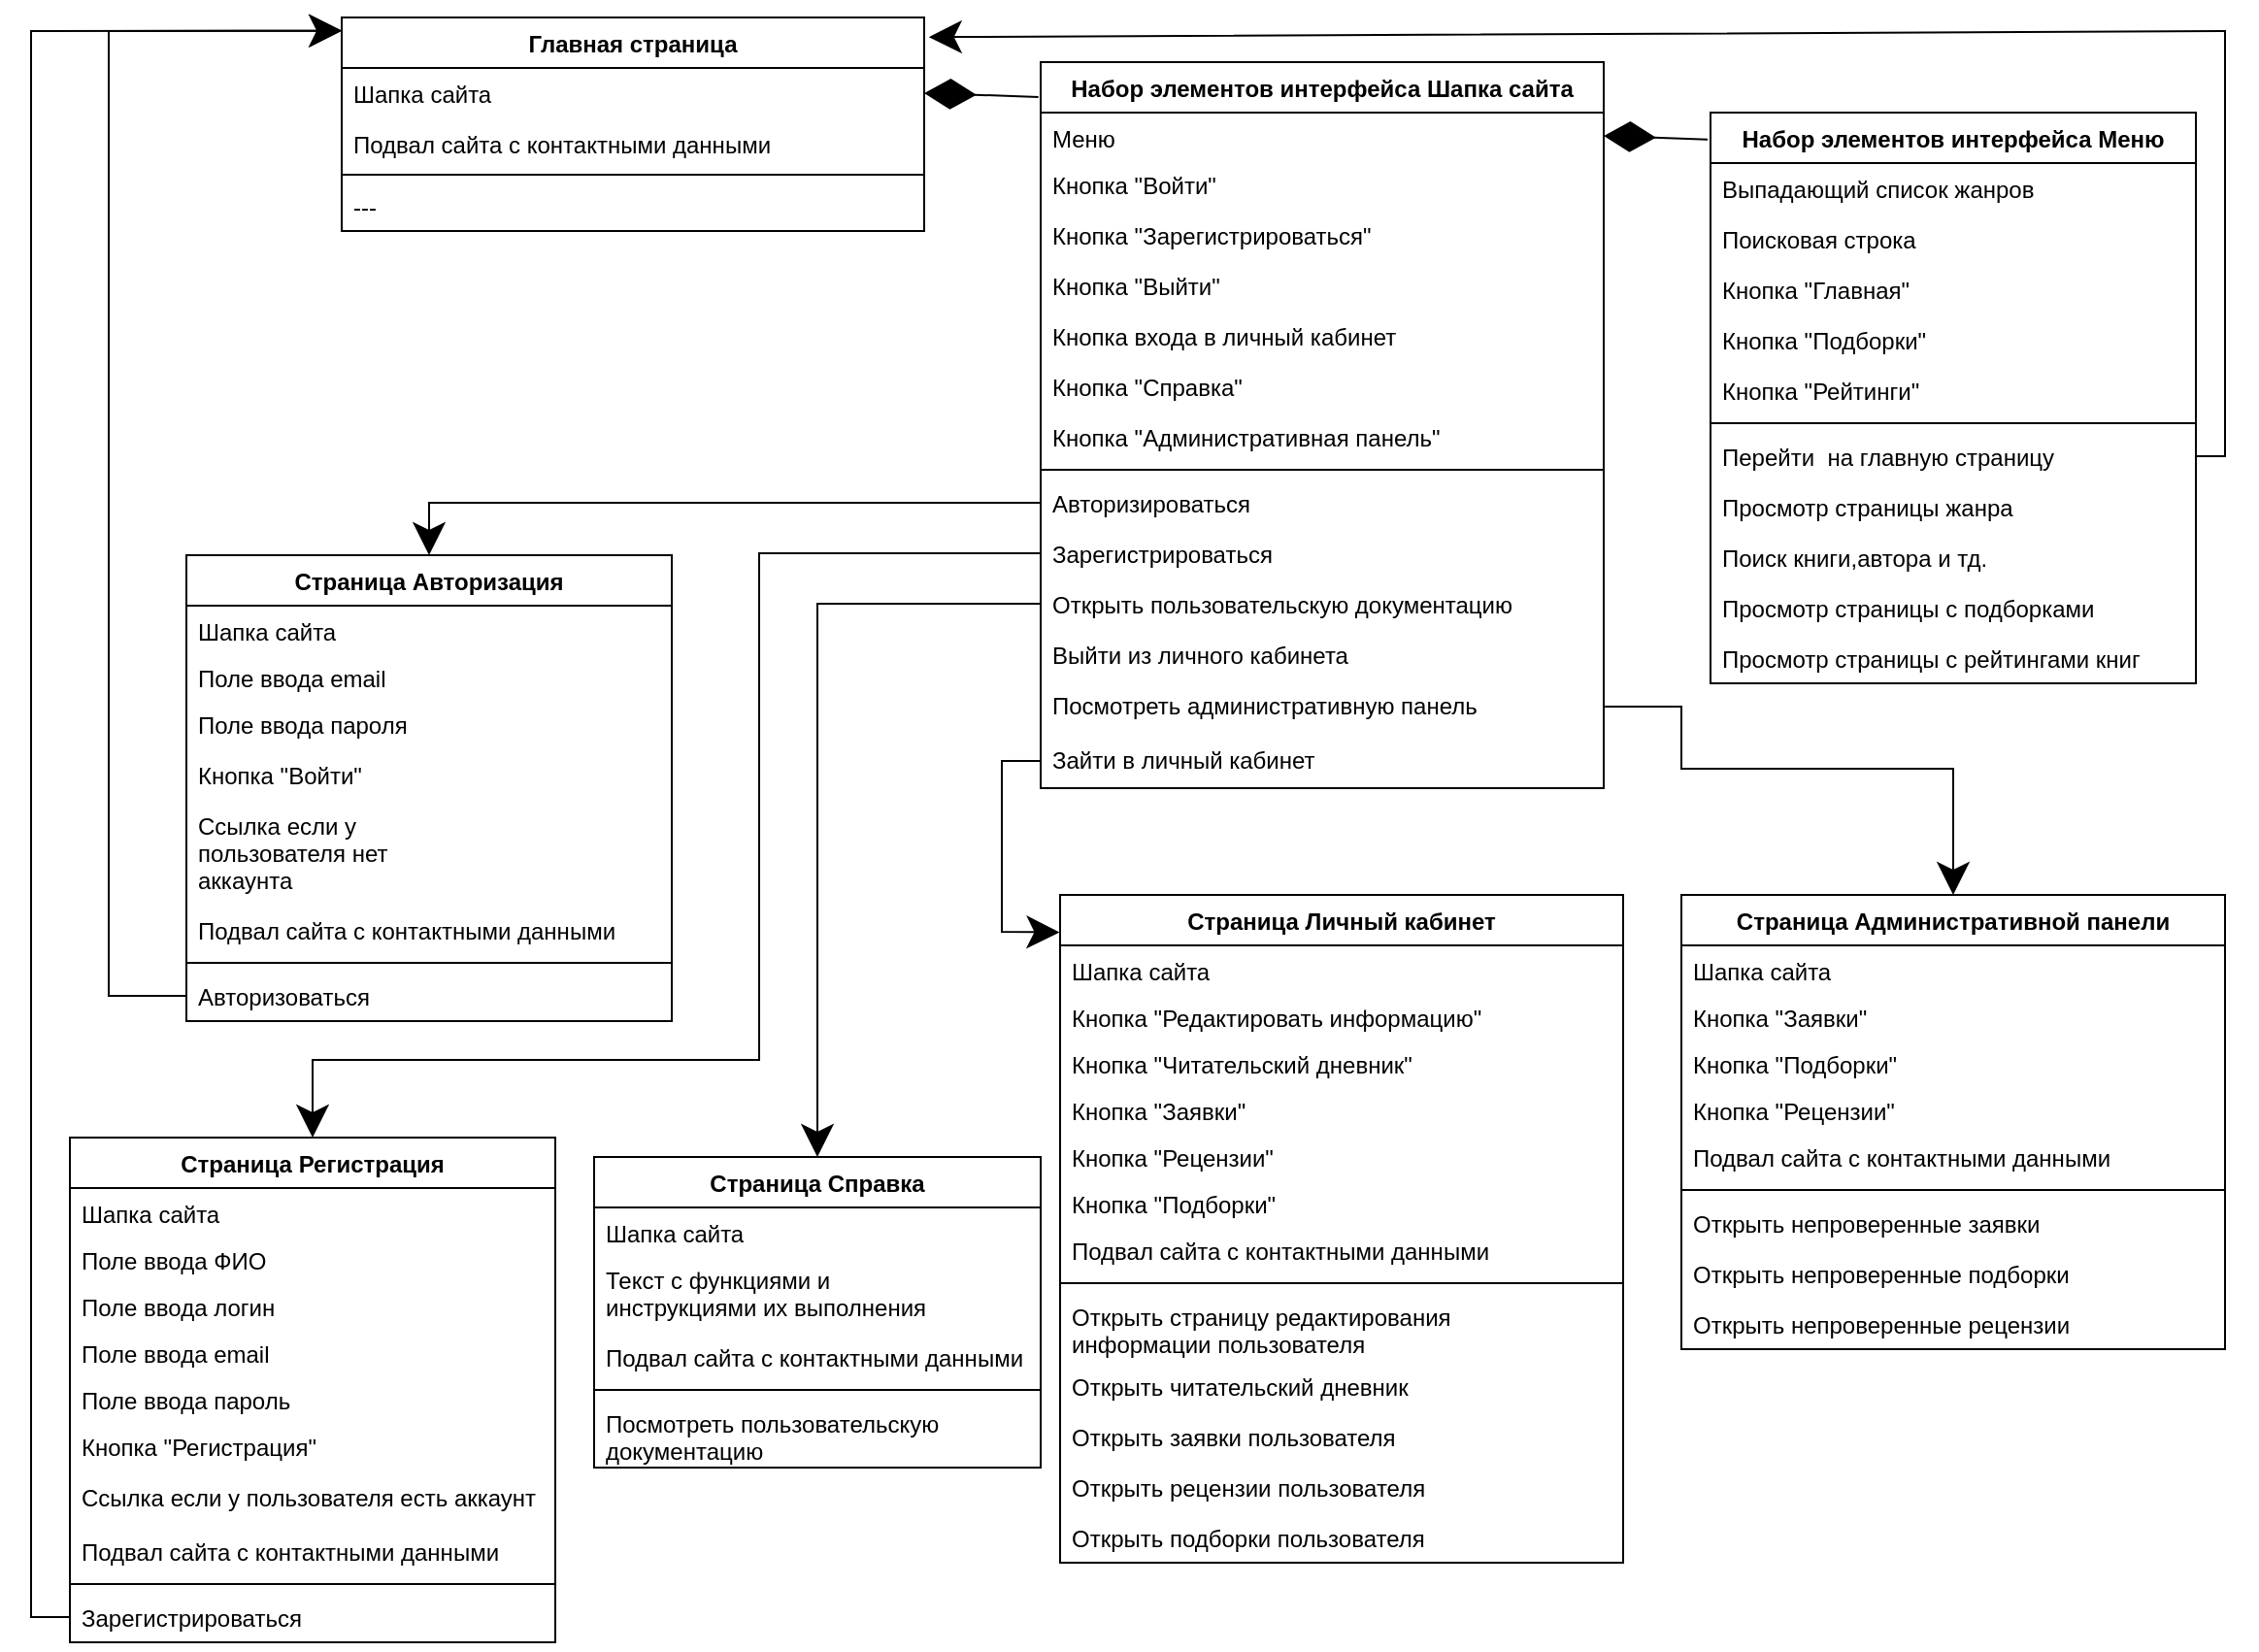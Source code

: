 <mxfile version="18.0.4" type="device" pages="5"><diagram id="Z8rZsPqEC705qIJ_8ADM" name="Интерфейсы"><mxGraphModel dx="421" dy="701" grid="1" gridSize="10" guides="1" tooltips="1" connect="1" arrows="1" fold="1" page="1" pageScale="1" pageWidth="827" pageHeight="1169" math="0" shadow="0"><root><mxCell id="0"/><mxCell id="1" parent="0"/><mxCell id="dki4Y9FiD7WVRREOKNi_-8" value="Главная страница" style="swimlane;fontStyle=1;align=center;verticalAlign=top;childLayout=stackLayout;horizontal=1;startSize=26;horizontalStack=0;resizeParent=1;resizeParentMax=0;resizeLast=0;collapsible=1;marginBottom=0;" parent="1" vertex="1"><mxGeometry x="1590" y="133" width="300" height="110" as="geometry"/></mxCell><mxCell id="dki4Y9FiD7WVRREOKNi_-9" value="Шапка сайта" style="text;strokeColor=none;fillColor=none;align=left;verticalAlign=top;spacingLeft=4;spacingRight=4;overflow=hidden;rotatable=0;points=[[0,0.5],[1,0.5]];portConstraint=eastwest;" parent="dki4Y9FiD7WVRREOKNi_-8" vertex="1"><mxGeometry y="26" width="300" height="26" as="geometry"/></mxCell><mxCell id="_qKl3E-GCrtFwTtDrdSN-7" value="Подвал сайта с контактными данными" style="text;strokeColor=none;fillColor=none;align=left;verticalAlign=top;spacingLeft=4;spacingRight=4;overflow=hidden;rotatable=0;points=[[0,0.5],[1,0.5]];portConstraint=eastwest;" parent="dki4Y9FiD7WVRREOKNi_-8" vertex="1"><mxGeometry y="52" width="300" height="26" as="geometry"/></mxCell><mxCell id="dki4Y9FiD7WVRREOKNi_-10" value="" style="line;strokeWidth=1;fillColor=none;align=left;verticalAlign=middle;spacingTop=-1;spacingLeft=3;spacingRight=3;rotatable=0;labelPosition=right;points=[];portConstraint=eastwest;" parent="dki4Y9FiD7WVRREOKNi_-8" vertex="1"><mxGeometry y="78" width="300" height="6" as="geometry"/></mxCell><mxCell id="DItQL-GB2QnwEUdb4o55-9" value="---" style="text;strokeColor=none;fillColor=none;align=left;verticalAlign=top;spacingLeft=4;spacingRight=4;overflow=hidden;rotatable=0;points=[[0,0.5],[1,0.5]];portConstraint=eastwest;" parent="dki4Y9FiD7WVRREOKNi_-8" vertex="1"><mxGeometry y="84" width="300" height="26" as="geometry"/></mxCell><mxCell id="dki4Y9FiD7WVRREOKNi_-15" value="Страница Личный кабинет" style="swimlane;fontStyle=1;align=center;verticalAlign=top;childLayout=stackLayout;horizontal=1;startSize=26;horizontalStack=0;resizeParent=1;resizeParentMax=0;resizeLast=0;collapsible=1;marginBottom=0;" parent="1" vertex="1"><mxGeometry x="1960" y="585" width="290" height="344" as="geometry"/></mxCell><mxCell id="dki4Y9FiD7WVRREOKNi_-16" value="Шапка сайта" style="text;strokeColor=none;fillColor=none;align=left;verticalAlign=top;spacingLeft=4;spacingRight=4;overflow=hidden;rotatable=0;points=[[0,0.5],[1,0.5]];portConstraint=eastwest;" parent="dki4Y9FiD7WVRREOKNi_-15" vertex="1"><mxGeometry y="26" width="290" height="24" as="geometry"/></mxCell><mxCell id="DItQL-GB2QnwEUdb4o55-5" value="Кнопка &quot;Редактировать информацию&quot;" style="text;strokeColor=none;fillColor=none;align=left;verticalAlign=top;spacingLeft=4;spacingRight=4;overflow=hidden;rotatable=0;points=[[0,0.5],[1,0.5]];portConstraint=eastwest;" parent="dki4Y9FiD7WVRREOKNi_-15" vertex="1"><mxGeometry y="50" width="290" height="24" as="geometry"/></mxCell><mxCell id="dki4Y9FiD7WVRREOKNi_-84" value="Кнопка &quot;Читательский дневник&quot;" style="text;strokeColor=none;fillColor=none;align=left;verticalAlign=top;spacingLeft=4;spacingRight=4;overflow=hidden;rotatable=0;points=[[0,0.5],[1,0.5]];portConstraint=eastwest;" parent="dki4Y9FiD7WVRREOKNi_-15" vertex="1"><mxGeometry y="74" width="290" height="24" as="geometry"/></mxCell><mxCell id="DItQL-GB2QnwEUdb4o55-2" value="Кнопка &quot;Заявки&quot;" style="text;strokeColor=none;fillColor=none;align=left;verticalAlign=top;spacingLeft=4;spacingRight=4;overflow=hidden;rotatable=0;points=[[0,0.5],[1,0.5]];portConstraint=eastwest;" parent="dki4Y9FiD7WVRREOKNi_-15" vertex="1"><mxGeometry y="98" width="290" height="24" as="geometry"/></mxCell><mxCell id="DItQL-GB2QnwEUdb4o55-3" value="Кнопка &quot;Рецензии&quot;" style="text;strokeColor=none;fillColor=none;align=left;verticalAlign=top;spacingLeft=4;spacingRight=4;overflow=hidden;rotatable=0;points=[[0,0.5],[1,0.5]];portConstraint=eastwest;" parent="dki4Y9FiD7WVRREOKNi_-15" vertex="1"><mxGeometry y="122" width="290" height="24" as="geometry"/></mxCell><mxCell id="DItQL-GB2QnwEUdb4o55-4" value="Кнопка &quot;Подборки&quot;" style="text;strokeColor=none;fillColor=none;align=left;verticalAlign=top;spacingLeft=4;spacingRight=4;overflow=hidden;rotatable=0;points=[[0,0.5],[1,0.5]];portConstraint=eastwest;" parent="dki4Y9FiD7WVRREOKNi_-15" vertex="1"><mxGeometry y="146" width="290" height="24" as="geometry"/></mxCell><mxCell id="_qKl3E-GCrtFwTtDrdSN-9" value="Подвал сайта с контактными данными" style="text;strokeColor=none;fillColor=none;align=left;verticalAlign=top;spacingLeft=4;spacingRight=4;overflow=hidden;rotatable=0;points=[[0,0.5],[1,0.5]];portConstraint=eastwest;" parent="dki4Y9FiD7WVRREOKNi_-15" vertex="1"><mxGeometry y="170" width="290" height="26" as="geometry"/></mxCell><mxCell id="dki4Y9FiD7WVRREOKNi_-17" value="" style="line;strokeWidth=1;fillColor=none;align=left;verticalAlign=middle;spacingTop=-1;spacingLeft=3;spacingRight=3;rotatable=0;labelPosition=right;points=[];portConstraint=eastwest;" parent="dki4Y9FiD7WVRREOKNi_-15" vertex="1"><mxGeometry y="196" width="290" height="8" as="geometry"/></mxCell><mxCell id="_qKl3E-GCrtFwTtDrdSN-18" value="Открыть страницу редактирования &#10;информации пользователя" style="text;strokeColor=none;fillColor=none;align=left;verticalAlign=top;spacingLeft=4;spacingRight=4;overflow=hidden;rotatable=0;points=[[0,0.5],[1,0.5]];portConstraint=eastwest;" parent="dki4Y9FiD7WVRREOKNi_-15" vertex="1"><mxGeometry y="204" width="290" height="36" as="geometry"/></mxCell><mxCell id="dki4Y9FiD7WVRREOKNi_-18" value="Открыть читательский дневник" style="text;strokeColor=none;fillColor=none;align=left;verticalAlign=top;spacingLeft=4;spacingRight=4;overflow=hidden;rotatable=0;points=[[0,0.5],[1,0.5]];portConstraint=eastwest;" parent="dki4Y9FiD7WVRREOKNi_-15" vertex="1"><mxGeometry y="240" width="290" height="26" as="geometry"/></mxCell><mxCell id="_qKl3E-GCrtFwTtDrdSN-15" value="Открыть заявки пользователя" style="text;strokeColor=none;fillColor=none;align=left;verticalAlign=top;spacingLeft=4;spacingRight=4;overflow=hidden;rotatable=0;points=[[0,0.5],[1,0.5]];portConstraint=eastwest;" parent="dki4Y9FiD7WVRREOKNi_-15" vertex="1"><mxGeometry y="266" width="290" height="26" as="geometry"/></mxCell><mxCell id="_qKl3E-GCrtFwTtDrdSN-16" value="Открыть рецензии пользователя" style="text;strokeColor=none;fillColor=none;align=left;verticalAlign=top;spacingLeft=4;spacingRight=4;overflow=hidden;rotatable=0;points=[[0,0.5],[1,0.5]];portConstraint=eastwest;" parent="dki4Y9FiD7WVRREOKNi_-15" vertex="1"><mxGeometry y="292" width="290" height="26" as="geometry"/></mxCell><mxCell id="_qKl3E-GCrtFwTtDrdSN-17" value="Открыть подборки пользователя" style="text;strokeColor=none;fillColor=none;align=left;verticalAlign=top;spacingLeft=4;spacingRight=4;overflow=hidden;rotatable=0;points=[[0,0.5],[1,0.5]];portConstraint=eastwest;" parent="dki4Y9FiD7WVRREOKNi_-15" vertex="1"><mxGeometry y="318" width="290" height="26" as="geometry"/></mxCell><mxCell id="dki4Y9FiD7WVRREOKNi_-37" value="Набор элементов интерфейса Меню" style="swimlane;fontStyle=1;align=center;verticalAlign=top;childLayout=stackLayout;horizontal=1;startSize=26;horizontalStack=0;resizeParent=1;resizeParentMax=0;resizeLast=0;collapsible=1;marginBottom=0;" parent="1" vertex="1"><mxGeometry x="2295" y="182" width="250" height="294" as="geometry"/></mxCell><mxCell id="dki4Y9FiD7WVRREOKNi_-38" value="Выпадающий список жанров" style="text;strokeColor=none;fillColor=none;align=left;verticalAlign=top;spacingLeft=4;spacingRight=4;overflow=hidden;rotatable=0;points=[[0,0.5],[1,0.5]];portConstraint=eastwest;" parent="dki4Y9FiD7WVRREOKNi_-37" vertex="1"><mxGeometry y="26" width="250" height="26" as="geometry"/></mxCell><mxCell id="dki4Y9FiD7WVRREOKNi_-89" value="Поисковая строка" style="text;strokeColor=none;fillColor=none;align=left;verticalAlign=top;spacingLeft=4;spacingRight=4;overflow=hidden;rotatable=0;points=[[0,0.5],[1,0.5]];portConstraint=eastwest;" parent="dki4Y9FiD7WVRREOKNi_-37" vertex="1"><mxGeometry y="52" width="250" height="26" as="geometry"/></mxCell><mxCell id="dki4Y9FiD7WVRREOKNi_-90" value="Кнопка &quot;Главная&quot;" style="text;strokeColor=none;fillColor=none;align=left;verticalAlign=top;spacingLeft=4;spacingRight=4;overflow=hidden;rotatable=0;points=[[0,0.5],[1,0.5]];portConstraint=eastwest;" parent="dki4Y9FiD7WVRREOKNi_-37" vertex="1"><mxGeometry y="78" width="250" height="26" as="geometry"/></mxCell><mxCell id="dki4Y9FiD7WVRREOKNi_-91" value="Кнопка &quot;Подборки&quot;" style="text;strokeColor=none;fillColor=none;align=left;verticalAlign=top;spacingLeft=4;spacingRight=4;overflow=hidden;rotatable=0;points=[[0,0.5],[1,0.5]];portConstraint=eastwest;" parent="dki4Y9FiD7WVRREOKNi_-37" vertex="1"><mxGeometry y="104" width="250" height="26" as="geometry"/></mxCell><mxCell id="dki4Y9FiD7WVRREOKNi_-94" value="Кнопка &quot;Рейтинги&quot;" style="text;strokeColor=none;fillColor=none;align=left;verticalAlign=top;spacingLeft=4;spacingRight=4;overflow=hidden;rotatable=0;points=[[0,0.5],[1,0.5]];portConstraint=eastwest;" parent="dki4Y9FiD7WVRREOKNi_-37" vertex="1"><mxGeometry y="130" width="250" height="26" as="geometry"/></mxCell><mxCell id="dki4Y9FiD7WVRREOKNi_-39" value="" style="line;strokeWidth=1;fillColor=none;align=left;verticalAlign=middle;spacingTop=-1;spacingLeft=3;spacingRight=3;rotatable=0;labelPosition=right;points=[];portConstraint=eastwest;" parent="dki4Y9FiD7WVRREOKNi_-37" vertex="1"><mxGeometry y="156" width="250" height="8" as="geometry"/></mxCell><mxCell id="dki4Y9FiD7WVRREOKNi_-13" value="Перейти  на главную страницу" style="text;strokeColor=none;fillColor=none;align=left;verticalAlign=top;spacingLeft=4;spacingRight=4;overflow=hidden;rotatable=0;points=[[0,0.5],[1,0.5]];portConstraint=eastwest;" parent="dki4Y9FiD7WVRREOKNi_-37" vertex="1"><mxGeometry y="164" width="250" height="26" as="geometry"/></mxCell><mxCell id="dki4Y9FiD7WVRREOKNi_-14" value="Просмотр страницы жанра" style="text;strokeColor=none;fillColor=none;align=left;verticalAlign=top;spacingLeft=4;spacingRight=4;overflow=hidden;rotatable=0;points=[[0,0.5],[1,0.5]];portConstraint=eastwest;" parent="dki4Y9FiD7WVRREOKNi_-37" vertex="1"><mxGeometry y="190" width="250" height="26" as="geometry"/></mxCell><mxCell id="dki4Y9FiD7WVRREOKNi_-103" value="Поиск книги,автора и тд." style="text;strokeColor=none;fillColor=none;align=left;verticalAlign=top;spacingLeft=4;spacingRight=4;overflow=hidden;rotatable=0;points=[[0,0.5],[1,0.5]];portConstraint=eastwest;" parent="dki4Y9FiD7WVRREOKNi_-37" vertex="1"><mxGeometry y="216" width="250" height="26" as="geometry"/></mxCell><mxCell id="_qKl3E-GCrtFwTtDrdSN-22" value="Просмотр страницы с подборками" style="text;strokeColor=none;fillColor=none;align=left;verticalAlign=top;spacingLeft=4;spacingRight=4;overflow=hidden;rotatable=0;points=[[0,0.5],[1,0.5]];portConstraint=eastwest;" parent="dki4Y9FiD7WVRREOKNi_-37" vertex="1"><mxGeometry y="242" width="250" height="26" as="geometry"/></mxCell><mxCell id="_qKl3E-GCrtFwTtDrdSN-23" value="Просмотр страницы с рейтингами книг" style="text;strokeColor=none;fillColor=none;align=left;verticalAlign=top;spacingLeft=4;spacingRight=4;overflow=hidden;rotatable=0;points=[[0,0.5],[1,0.5]];portConstraint=eastwest;" parent="dki4Y9FiD7WVRREOKNi_-37" vertex="1"><mxGeometry y="268" width="250" height="26" as="geometry"/></mxCell><mxCell id="dki4Y9FiD7WVRREOKNi_-46" value="Страница Авторизация" style="swimlane;fontStyle=1;align=center;verticalAlign=top;childLayout=stackLayout;horizontal=1;startSize=26;horizontalStack=0;resizeParent=1;resizeParentMax=0;resizeLast=0;collapsible=1;marginBottom=0;" parent="1" vertex="1"><mxGeometry x="1510" y="410" width="250" height="240" as="geometry"/></mxCell><mxCell id="dki4Y9FiD7WVRREOKNi_-47" value="Шапка сайта" style="text;strokeColor=none;fillColor=none;align=left;verticalAlign=top;spacingLeft=4;spacingRight=4;overflow=hidden;rotatable=0;points=[[0,0.5],[1,0.5]];portConstraint=eastwest;" parent="dki4Y9FiD7WVRREOKNi_-46" vertex="1"><mxGeometry y="26" width="250" height="24" as="geometry"/></mxCell><mxCell id="dki4Y9FiD7WVRREOKNi_-82" value="Поле ввода email " style="text;strokeColor=none;fillColor=none;align=left;verticalAlign=top;spacingLeft=4;spacingRight=4;overflow=hidden;rotatable=0;points=[[0,0.5],[1,0.5]];portConstraint=eastwest;" parent="dki4Y9FiD7WVRREOKNi_-46" vertex="1"><mxGeometry y="50" width="250" height="24" as="geometry"/></mxCell><mxCell id="JLZ2c8EwslTqFVJAnSkG-1" value="Поле ввода пароля" style="text;strokeColor=none;fillColor=none;align=left;verticalAlign=top;spacingLeft=4;spacingRight=4;overflow=hidden;rotatable=0;points=[[0,0.5],[1,0.5]];portConstraint=eastwest;" parent="dki4Y9FiD7WVRREOKNi_-46" vertex="1"><mxGeometry y="74" width="250" height="26" as="geometry"/></mxCell><mxCell id="_qKl3E-GCrtFwTtDrdSN-5" value="Кнопка &quot;Войти&quot;" style="text;strokeColor=none;fillColor=none;align=left;verticalAlign=top;spacingLeft=4;spacingRight=4;overflow=hidden;rotatable=0;points=[[0,0.5],[1,0.5]];portConstraint=eastwest;" parent="dki4Y9FiD7WVRREOKNi_-46" vertex="1"><mxGeometry y="100" width="250" height="26" as="geometry"/></mxCell><mxCell id="_qKl3E-GCrtFwTtDrdSN-6" value="Ссылка если у &#10;пользователя нет &#10;аккаунта" style="text;strokeColor=none;fillColor=none;align=left;verticalAlign=top;spacingLeft=4;spacingRight=4;overflow=hidden;rotatable=0;points=[[0,0.5],[1,0.5]];portConstraint=eastwest;" parent="dki4Y9FiD7WVRREOKNi_-46" vertex="1"><mxGeometry y="126" width="250" height="54" as="geometry"/></mxCell><mxCell id="_qKl3E-GCrtFwTtDrdSN-8" value="Подвал сайта с контактными данными" style="text;strokeColor=none;fillColor=none;align=left;verticalAlign=top;spacingLeft=4;spacingRight=4;overflow=hidden;rotatable=0;points=[[0,0.5],[1,0.5]];portConstraint=eastwest;" parent="dki4Y9FiD7WVRREOKNi_-46" vertex="1"><mxGeometry y="180" width="250" height="26" as="geometry"/></mxCell><mxCell id="dki4Y9FiD7WVRREOKNi_-48" value="" style="line;strokeWidth=1;fillColor=none;align=left;verticalAlign=middle;spacingTop=-1;spacingLeft=3;spacingRight=3;rotatable=0;labelPosition=right;points=[];portConstraint=eastwest;" parent="dki4Y9FiD7WVRREOKNi_-46" vertex="1"><mxGeometry y="206" width="250" height="8" as="geometry"/></mxCell><mxCell id="dki4Y9FiD7WVRREOKNi_-49" value="Авторизоваться" style="text;strokeColor=none;fillColor=none;align=left;verticalAlign=top;spacingLeft=4;spacingRight=4;overflow=hidden;rotatable=0;points=[[0,0.5],[1,0.5]];portConstraint=eastwest;" parent="dki4Y9FiD7WVRREOKNi_-46" vertex="1"><mxGeometry y="214" width="250" height="26" as="geometry"/></mxCell><mxCell id="dki4Y9FiD7WVRREOKNi_-50" value="Страница Регистрация" style="swimlane;fontStyle=1;align=center;verticalAlign=top;childLayout=stackLayout;horizontal=1;startSize=26;horizontalStack=0;resizeParent=1;resizeParentMax=0;resizeLast=0;collapsible=1;marginBottom=0;" parent="1" vertex="1"><mxGeometry x="1450" y="710" width="250" height="260" as="geometry"/></mxCell><mxCell id="dki4Y9FiD7WVRREOKNi_-51" value="Шапка сайта" style="text;strokeColor=none;fillColor=none;align=left;verticalAlign=top;spacingLeft=4;spacingRight=4;overflow=hidden;rotatable=0;points=[[0,0.5],[1,0.5]];portConstraint=eastwest;" parent="dki4Y9FiD7WVRREOKNi_-50" vertex="1"><mxGeometry y="26" width="250" height="24" as="geometry"/></mxCell><mxCell id="dki4Y9FiD7WVRREOKNi_-83" value="Поле ввода ФИО" style="text;strokeColor=none;fillColor=none;align=left;verticalAlign=top;spacingLeft=4;spacingRight=4;overflow=hidden;rotatable=0;points=[[0,0.5],[1,0.5]];portConstraint=eastwest;" parent="dki4Y9FiD7WVRREOKNi_-50" vertex="1"><mxGeometry y="50" width="250" height="24" as="geometry"/></mxCell><mxCell id="_qKl3E-GCrtFwTtDrdSN-1" value="Поле ввода логин" style="text;strokeColor=none;fillColor=none;align=left;verticalAlign=top;spacingLeft=4;spacingRight=4;overflow=hidden;rotatable=0;points=[[0,0.5],[1,0.5]];portConstraint=eastwest;" parent="dki4Y9FiD7WVRREOKNi_-50" vertex="1"><mxGeometry y="74" width="250" height="24" as="geometry"/></mxCell><mxCell id="_qKl3E-GCrtFwTtDrdSN-2" value="Поле ввода email" style="text;strokeColor=none;fillColor=none;align=left;verticalAlign=top;spacingLeft=4;spacingRight=4;overflow=hidden;rotatable=0;points=[[0,0.5],[1,0.5]];portConstraint=eastwest;" parent="dki4Y9FiD7WVRREOKNi_-50" vertex="1"><mxGeometry y="98" width="250" height="24" as="geometry"/></mxCell><mxCell id="_qKl3E-GCrtFwTtDrdSN-3" value="Поле ввода пароль" style="text;strokeColor=none;fillColor=none;align=left;verticalAlign=top;spacingLeft=4;spacingRight=4;overflow=hidden;rotatable=0;points=[[0,0.5],[1,0.5]];portConstraint=eastwest;" parent="dki4Y9FiD7WVRREOKNi_-50" vertex="1"><mxGeometry y="122" width="250" height="24" as="geometry"/></mxCell><mxCell id="_qKl3E-GCrtFwTtDrdSN-25" value="Кнопка &quot;Регистрация&quot;" style="text;strokeColor=none;fillColor=none;align=left;verticalAlign=top;spacingLeft=4;spacingRight=4;overflow=hidden;rotatable=0;points=[[0,0.5],[1,0.5]];portConstraint=eastwest;" parent="dki4Y9FiD7WVRREOKNi_-50" vertex="1"><mxGeometry y="146" width="250" height="26" as="geometry"/></mxCell><mxCell id="s_FnOwCsW-eJ_L-JeaZV-1" value="Ссылка если у пользователя есть аккаунт" style="text;strokeColor=none;fillColor=none;align=left;verticalAlign=top;spacingLeft=4;spacingRight=4;overflow=hidden;rotatable=0;points=[[0,0.5],[1,0.5]];portConstraint=eastwest;" parent="dki4Y9FiD7WVRREOKNi_-50" vertex="1"><mxGeometry y="172" width="250" height="28" as="geometry"/></mxCell><mxCell id="_qKl3E-GCrtFwTtDrdSN-10" value="Подвал сайта с контактными данными" style="text;strokeColor=none;fillColor=none;align=left;verticalAlign=top;spacingLeft=4;spacingRight=4;overflow=hidden;rotatable=0;points=[[0,0.5],[1,0.5]];portConstraint=eastwest;" parent="dki4Y9FiD7WVRREOKNi_-50" vertex="1"><mxGeometry y="200" width="250" height="26" as="geometry"/></mxCell><mxCell id="dki4Y9FiD7WVRREOKNi_-52" value="" style="line;strokeWidth=1;fillColor=none;align=left;verticalAlign=middle;spacingTop=-1;spacingLeft=3;spacingRight=3;rotatable=0;labelPosition=right;points=[];portConstraint=eastwest;" parent="dki4Y9FiD7WVRREOKNi_-50" vertex="1"><mxGeometry y="226" width="250" height="8" as="geometry"/></mxCell><mxCell id="dki4Y9FiD7WVRREOKNi_-53" value="Зарегистрироваться" style="text;strokeColor=none;fillColor=none;align=left;verticalAlign=top;spacingLeft=4;spacingRight=4;overflow=hidden;rotatable=0;points=[[0,0.5],[1,0.5]];portConstraint=eastwest;" parent="dki4Y9FiD7WVRREOKNi_-50" vertex="1"><mxGeometry y="234" width="250" height="26" as="geometry"/></mxCell><mxCell id="dki4Y9FiD7WVRREOKNi_-55" value="Набор элементов интерфейса Шапка сайта" style="swimlane;fontStyle=1;align=center;verticalAlign=top;childLayout=stackLayout;horizontal=1;startSize=26;horizontalStack=0;resizeParent=1;resizeParentMax=0;resizeLast=0;collapsible=1;marginBottom=0;" parent="1" vertex="1"><mxGeometry x="1950" y="156" width="290" height="374" as="geometry"/></mxCell><mxCell id="dki4Y9FiD7WVRREOKNi_-56" value="Меню&#10;" style="text;strokeColor=none;fillColor=none;align=left;verticalAlign=top;spacingLeft=4;spacingRight=4;overflow=hidden;rotatable=0;points=[[0,0.5],[1,0.5]];portConstraint=eastwest;" parent="dki4Y9FiD7WVRREOKNi_-55" vertex="1"><mxGeometry y="26" width="290" height="24" as="geometry"/></mxCell><mxCell id="dki4Y9FiD7WVRREOKNi_-58" value="Кнопка &quot;Войти&quot;" style="text;strokeColor=none;fillColor=none;align=left;verticalAlign=top;spacingLeft=4;spacingRight=4;overflow=hidden;rotatable=0;points=[[0,0.5],[1,0.5]];portConstraint=eastwest;" parent="dki4Y9FiD7WVRREOKNi_-55" vertex="1"><mxGeometry y="50" width="290" height="26" as="geometry"/></mxCell><mxCell id="dki4Y9FiD7WVRREOKNi_-59" value="Кнопка &quot;Зарегистрироваться&quot;" style="text;strokeColor=none;fillColor=none;align=left;verticalAlign=top;spacingLeft=4;spacingRight=4;overflow=hidden;rotatable=0;points=[[0,0.5],[1,0.5]];portConstraint=eastwest;" parent="dki4Y9FiD7WVRREOKNi_-55" vertex="1"><mxGeometry y="76" width="290" height="26" as="geometry"/></mxCell><mxCell id="dki4Y9FiD7WVRREOKNi_-73" value="Кнопка &quot;Выйти&quot;" style="text;strokeColor=none;fillColor=none;align=left;verticalAlign=top;spacingLeft=4;spacingRight=4;overflow=hidden;rotatable=0;points=[[0,0.5],[1,0.5]];portConstraint=eastwest;" parent="dki4Y9FiD7WVRREOKNi_-55" vertex="1"><mxGeometry y="102" width="290" height="26" as="geometry"/></mxCell><mxCell id="dki4Y9FiD7WVRREOKNi_-76" value="Кнопка входа в личный кабинет " style="text;strokeColor=none;fillColor=none;align=left;verticalAlign=top;spacingLeft=4;spacingRight=4;overflow=hidden;rotatable=0;points=[[0,0.5],[1,0.5]];portConstraint=eastwest;" parent="dki4Y9FiD7WVRREOKNi_-55" vertex="1"><mxGeometry y="128" width="290" height="26" as="geometry"/></mxCell><mxCell id="7ftN3KOObFoO5SdgqZ6m-1" value="Кнопка &quot;Справка&quot; " style="text;strokeColor=none;fillColor=none;align=left;verticalAlign=top;spacingLeft=4;spacingRight=4;overflow=hidden;rotatable=0;points=[[0,0.5],[1,0.5]];portConstraint=eastwest;" parent="dki4Y9FiD7WVRREOKNi_-55" vertex="1"><mxGeometry y="154" width="290" height="26" as="geometry"/></mxCell><mxCell id="dki4Y9FiD7WVRREOKNi_-105" value="Кнопка &quot;Административная панель&quot;" style="text;strokeColor=none;fillColor=none;align=left;verticalAlign=top;spacingLeft=4;spacingRight=4;overflow=hidden;rotatable=0;points=[[0,0.5],[1,0.5]];portConstraint=eastwest;" parent="dki4Y9FiD7WVRREOKNi_-55" vertex="1"><mxGeometry y="180" width="290" height="26" as="geometry"/></mxCell><mxCell id="dki4Y9FiD7WVRREOKNi_-62" value="" style="line;strokeWidth=1;fillColor=none;align=left;verticalAlign=middle;spacingTop=-1;spacingLeft=3;spacingRight=3;rotatable=0;labelPosition=right;points=[];portConstraint=eastwest;" parent="dki4Y9FiD7WVRREOKNi_-55" vertex="1"><mxGeometry y="206" width="290" height="8" as="geometry"/></mxCell><mxCell id="dki4Y9FiD7WVRREOKNi_-12" value="Авторизироваться" style="text;align=left;verticalAlign=top;spacingLeft=4;spacingRight=4;overflow=hidden;rotatable=0;points=[[0,0.5],[1,0.5]];portConstraint=eastwest;" parent="dki4Y9FiD7WVRREOKNi_-55" vertex="1"><mxGeometry y="214" width="290" height="26" as="geometry"/></mxCell><mxCell id="dki4Y9FiD7WVRREOKNi_-11" value="Зарегистрироваться" style="text;strokeColor=none;fillColor=none;align=left;verticalAlign=top;spacingLeft=4;spacingRight=4;overflow=hidden;rotatable=0;points=[[0,0.5],[1,0.5]];portConstraint=eastwest;" parent="dki4Y9FiD7WVRREOKNi_-55" vertex="1"><mxGeometry y="240" width="290" height="26" as="geometry"/></mxCell><mxCell id="dki4Y9FiD7WVRREOKNi_-63" value="Открыть пользовательскую документацию" style="text;strokeColor=none;fillColor=none;align=left;verticalAlign=top;spacingLeft=4;spacingRight=4;overflow=hidden;rotatable=0;points=[[0,0.5],[1,0.5]];portConstraint=eastwest;" parent="dki4Y9FiD7WVRREOKNi_-55" vertex="1"><mxGeometry y="266" width="290" height="26" as="geometry"/></mxCell><mxCell id="dki4Y9FiD7WVRREOKNi_-81" value="Выйти из личного кабинета" style="text;strokeColor=none;fillColor=none;align=left;verticalAlign=top;spacingLeft=4;spacingRight=4;overflow=hidden;rotatable=0;points=[[0,0.5],[1,0.5]];portConstraint=eastwest;" parent="dki4Y9FiD7WVRREOKNi_-55" vertex="1"><mxGeometry y="292" width="290" height="26" as="geometry"/></mxCell><mxCell id="dki4Y9FiD7WVRREOKNi_-106" value="Посмотреть административную панель" style="text;strokeColor=none;fillColor=none;align=left;verticalAlign=top;spacingLeft=4;spacingRight=4;overflow=hidden;rotatable=0;points=[[0,0.5],[1,0.5]];portConstraint=eastwest;" parent="dki4Y9FiD7WVRREOKNi_-55" vertex="1"><mxGeometry y="318" width="290" height="28" as="geometry"/></mxCell><mxCell id="7ftN3KOObFoO5SdgqZ6m-2" value="Зайти в личный кабинет" style="text;strokeColor=none;fillColor=none;align=left;verticalAlign=top;spacingLeft=4;spacingRight=4;overflow=hidden;rotatable=0;points=[[0,0.5],[1,0.5]];portConstraint=eastwest;" parent="dki4Y9FiD7WVRREOKNi_-55" vertex="1"><mxGeometry y="346" width="290" height="28" as="geometry"/></mxCell><mxCell id="dki4Y9FiD7WVRREOKNi_-72" value="" style="endArrow=diamondThin;endFill=1;endSize=24;html=1;rounded=0;exitX=-0.004;exitY=0.048;exitDx=0;exitDy=0;entryX=1;entryY=0.5;entryDx=0;entryDy=0;exitPerimeter=0;" parent="1" source="dki4Y9FiD7WVRREOKNi_-55" target="dki4Y9FiD7WVRREOKNi_-9" edge="1"><mxGeometry width="160" relative="1" as="geometry"><mxPoint x="2000" as="sourcePoint"/><mxPoint x="2000" y="-120" as="targetPoint"/><Array as="points"/></mxGeometry></mxCell><mxCell id="dki4Y9FiD7WVRREOKNi_-75" value="" style="endArrow=diamondThin;endFill=1;endSize=24;html=1;rounded=0;entryX=1;entryY=0.5;entryDx=0;entryDy=0;exitX=-0.006;exitY=0.047;exitDx=0;exitDy=0;exitPerimeter=0;" parent="1" source="dki4Y9FiD7WVRREOKNi_-37" target="dki4Y9FiD7WVRREOKNi_-56" edge="1"><mxGeometry width="160" relative="1" as="geometry"><mxPoint x="2320" y="194" as="sourcePoint"/><mxPoint x="2010" y="15.0" as="targetPoint"/><Array as="points"/></mxGeometry></mxCell><mxCell id="dki4Y9FiD7WVRREOKNi_-78" value="" style="endArrow=classic;endFill=1;endSize=14;html=1;rounded=0;exitX=0;exitY=0.5;exitDx=0;exitDy=0;entryX=-0.001;entryY=0.056;entryDx=0;entryDy=0;strokeWidth=1;entryPerimeter=0;" parent="1" source="7ftN3KOObFoO5SdgqZ6m-2" target="dki4Y9FiD7WVRREOKNi_-15" edge="1"><mxGeometry width="160" relative="1" as="geometry"><mxPoint x="2405" y="724" as="sourcePoint"/><mxPoint x="2200" y="493" as="targetPoint"/><Array as="points"><mxPoint x="1930" y="516"/><mxPoint x="1930" y="604"/></Array></mxGeometry></mxCell><mxCell id="dki4Y9FiD7WVRREOKNi_-79" value="" style="endArrow=classic;endFill=1;endSize=14;html=1;rounded=0;exitX=0;exitY=0.5;exitDx=0;exitDy=0;entryX=0.5;entryY=0;entryDx=0;entryDy=0;strokeWidth=1;" parent="1" source="dki4Y9FiD7WVRREOKNi_-12" target="dki4Y9FiD7WVRREOKNi_-46" edge="1"><mxGeometry width="160" relative="1" as="geometry"><mxPoint x="1940" y="630" as="sourcePoint"/><mxPoint x="1370.0" y="695" as="targetPoint"/><Array as="points"><mxPoint x="1635" y="383"/></Array></mxGeometry></mxCell><mxCell id="dki4Y9FiD7WVRREOKNi_-80" value="" style="endArrow=classic;endFill=1;endSize=14;html=1;rounded=0;exitX=0;exitY=0.5;exitDx=0;exitDy=0;strokeWidth=1;entryX=0.5;entryY=0;entryDx=0;entryDy=0;" parent="1" source="dki4Y9FiD7WVRREOKNi_-11" target="dki4Y9FiD7WVRREOKNi_-50" edge="1"><mxGeometry width="160" relative="1" as="geometry"><mxPoint x="1940" y="656" as="sourcePoint"/><mxPoint x="1990" y="600" as="targetPoint"/><Array as="points"><mxPoint x="1805" y="409"/><mxPoint x="1805" y="670"/><mxPoint x="1575" y="670"/></Array></mxGeometry></mxCell><mxCell id="dki4Y9FiD7WVRREOKNi_-87" value="" style="endArrow=classic;endFill=1;endSize=14;html=1;rounded=0;strokeWidth=1;entryX=0.001;entryY=0.062;entryDx=0;entryDy=0;entryPerimeter=0;exitX=0;exitY=0.5;exitDx=0;exitDy=0;" parent="1" source="dki4Y9FiD7WVRREOKNi_-49" target="dki4Y9FiD7WVRREOKNi_-8" edge="1"><mxGeometry width="160" relative="1" as="geometry"><mxPoint x="1290" y="680" as="sourcePoint"/><mxPoint x="1630" y="751" as="targetPoint"/><Array as="points"><mxPoint x="1470" y="637"/><mxPoint x="1470" y="140"/></Array></mxGeometry></mxCell><mxCell id="dki4Y9FiD7WVRREOKNi_-107" style="edgeStyle=orthogonalEdgeStyle;rounded=0;orthogonalLoop=1;jettySize=auto;html=1;endArrow=classic;endFill=1;endSize=14;strokeWidth=1;entryX=0.5;entryY=0;entryDx=0;entryDy=0;exitX=1;exitY=0.5;exitDx=0;exitDy=0;" parent="1" source="dki4Y9FiD7WVRREOKNi_-106" target="dki4Y9FiD7WVRREOKNi_-108" edge="1"><mxGeometry relative="1" as="geometry"><mxPoint x="1790" y="1050" as="targetPoint"/><Array as="points"><mxPoint x="2280" y="488"/><mxPoint x="2280" y="520"/><mxPoint x="2420" y="520"/></Array></mxGeometry></mxCell><mxCell id="dki4Y9FiD7WVRREOKNi_-108" value="Страница Административной панели" style="swimlane;fontStyle=1;align=center;verticalAlign=top;childLayout=stackLayout;horizontal=1;startSize=26;horizontalStack=0;resizeParent=1;resizeParentMax=0;resizeLast=0;collapsible=1;marginBottom=0;" parent="1" vertex="1"><mxGeometry x="2280" y="585" width="280" height="234" as="geometry"/></mxCell><mxCell id="dki4Y9FiD7WVRREOKNi_-109" value="Шапка сайта" style="text;strokeColor=none;fillColor=none;align=left;verticalAlign=top;spacingLeft=4;spacingRight=4;overflow=hidden;rotatable=0;points=[[0,0.5],[1,0.5]];portConstraint=eastwest;" parent="dki4Y9FiD7WVRREOKNi_-108" vertex="1"><mxGeometry y="26" width="280" height="24" as="geometry"/></mxCell><mxCell id="DItQL-GB2QnwEUdb4o55-6" value="Кнопка &quot;Заявки&quot;" style="text;strokeColor=none;fillColor=none;align=left;verticalAlign=top;spacingLeft=4;spacingRight=4;overflow=hidden;rotatable=0;points=[[0,0.5],[1,0.5]];portConstraint=eastwest;" parent="dki4Y9FiD7WVRREOKNi_-108" vertex="1"><mxGeometry y="50" width="280" height="24" as="geometry"/></mxCell><mxCell id="DItQL-GB2QnwEUdb4o55-8" value="Кнопка &quot;Подборки&quot;" style="text;strokeColor=none;fillColor=none;align=left;verticalAlign=top;spacingLeft=4;spacingRight=4;overflow=hidden;rotatable=0;points=[[0,0.5],[1,0.5]];portConstraint=eastwest;" parent="dki4Y9FiD7WVRREOKNi_-108" vertex="1"><mxGeometry y="74" width="280" height="24" as="geometry"/></mxCell><mxCell id="DItQL-GB2QnwEUdb4o55-7" value="Кнопка &quot;Рецензии&quot;" style="text;strokeColor=none;fillColor=none;align=left;verticalAlign=top;spacingLeft=4;spacingRight=4;overflow=hidden;rotatable=0;points=[[0,0.5],[1,0.5]];portConstraint=eastwest;" parent="dki4Y9FiD7WVRREOKNi_-108" vertex="1"><mxGeometry y="98" width="280" height="24" as="geometry"/></mxCell><mxCell id="_qKl3E-GCrtFwTtDrdSN-11" value="Подвал сайта с контактными данными" style="text;strokeColor=none;fillColor=none;align=left;verticalAlign=top;spacingLeft=4;spacingRight=4;overflow=hidden;rotatable=0;points=[[0,0.5],[1,0.5]];portConstraint=eastwest;" parent="dki4Y9FiD7WVRREOKNi_-108" vertex="1"><mxGeometry y="122" width="280" height="26" as="geometry"/></mxCell><mxCell id="dki4Y9FiD7WVRREOKNi_-111" value="" style="line;strokeWidth=1;fillColor=none;align=left;verticalAlign=middle;spacingTop=-1;spacingLeft=3;spacingRight=3;rotatable=0;labelPosition=right;points=[];portConstraint=eastwest;" parent="dki4Y9FiD7WVRREOKNi_-108" vertex="1"><mxGeometry y="148" width="280" height="8" as="geometry"/></mxCell><mxCell id="_qKl3E-GCrtFwTtDrdSN-19" value="Открыть непроверенные заявки " style="text;strokeColor=none;fillColor=none;align=left;verticalAlign=top;spacingLeft=4;spacingRight=4;overflow=hidden;rotatable=0;points=[[0,0.5],[1,0.5]];portConstraint=eastwest;" parent="dki4Y9FiD7WVRREOKNi_-108" vertex="1"><mxGeometry y="156" width="280" height="26" as="geometry"/></mxCell><mxCell id="_qKl3E-GCrtFwTtDrdSN-21" value="Открыть непроверенные подборки" style="text;strokeColor=none;fillColor=none;align=left;verticalAlign=top;spacingLeft=4;spacingRight=4;overflow=hidden;rotatable=0;points=[[0,0.5],[1,0.5]];portConstraint=eastwest;" parent="dki4Y9FiD7WVRREOKNi_-108" vertex="1"><mxGeometry y="182" width="280" height="26" as="geometry"/></mxCell><mxCell id="_qKl3E-GCrtFwTtDrdSN-20" value="Открыть непроверенные рецензии" style="text;strokeColor=none;fillColor=none;align=left;verticalAlign=top;spacingLeft=4;spacingRight=4;overflow=hidden;rotatable=0;points=[[0,0.5],[1,0.5]];portConstraint=eastwest;" parent="dki4Y9FiD7WVRREOKNi_-108" vertex="1"><mxGeometry y="208" width="280" height="26" as="geometry"/></mxCell><mxCell id="DItQL-GB2QnwEUdb4o55-1" value="" style="endArrow=classic;endFill=1;endSize=14;html=1;rounded=0;strokeWidth=1;exitX=1;exitY=0.5;exitDx=0;exitDy=0;entryX=1.008;entryY=0.092;entryDx=0;entryDy=0;entryPerimeter=0;" parent="1" source="dki4Y9FiD7WVRREOKNi_-13" target="dki4Y9FiD7WVRREOKNi_-8" edge="1"><mxGeometry width="160" relative="1" as="geometry"><mxPoint x="2520" y="707" as="sourcePoint"/><mxPoint x="2002.4" y="165.456" as="targetPoint"/><Array as="points"><mxPoint x="2560" y="359"/><mxPoint x="2560" y="140"/></Array></mxGeometry></mxCell><mxCell id="_qKl3E-GCrtFwTtDrdSN-4" value="" style="endArrow=classic;endFill=1;endSize=14;html=1;rounded=0;exitX=0;exitY=0.5;exitDx=0;exitDy=0;entryX=0;entryY=0.062;entryDx=0;entryDy=0;strokeWidth=1;entryPerimeter=0;" parent="1" source="dki4Y9FiD7WVRREOKNi_-53" target="dki4Y9FiD7WVRREOKNi_-8" edge="1"><mxGeometry width="160" relative="1" as="geometry"><mxPoint x="1940" y="682" as="sourcePoint"/><mxPoint x="1630" y="775.0" as="targetPoint"/><Array as="points"><mxPoint x="1430" y="957"/><mxPoint x="1430" y="140"/></Array></mxGeometry></mxCell><mxCell id="7ftN3KOObFoO5SdgqZ6m-3" value="Страница Справка" style="swimlane;fontStyle=1;align=center;verticalAlign=top;childLayout=stackLayout;horizontal=1;startSize=26;horizontalStack=0;resizeParent=1;resizeParentMax=0;resizeLast=0;collapsible=1;marginBottom=0;" parent="1" vertex="1"><mxGeometry x="1720" y="720" width="230" height="160" as="geometry"/></mxCell><mxCell id="7ftN3KOObFoO5SdgqZ6m-4" value="Шапка сайта" style="text;strokeColor=none;fillColor=none;align=left;verticalAlign=top;spacingLeft=4;spacingRight=4;overflow=hidden;rotatable=0;points=[[0,0.5],[1,0.5]];portConstraint=eastwest;" parent="7ftN3KOObFoO5SdgqZ6m-3" vertex="1"><mxGeometry y="26" width="230" height="24" as="geometry"/></mxCell><mxCell id="7ftN3KOObFoO5SdgqZ6m-5" value="Текст с функциями и &#10;инструкциями их выполнения" style="text;strokeColor=none;fillColor=none;align=left;verticalAlign=top;spacingLeft=4;spacingRight=4;overflow=hidden;rotatable=0;points=[[0,0.5],[1,0.5]];portConstraint=eastwest;" parent="7ftN3KOObFoO5SdgqZ6m-3" vertex="1"><mxGeometry y="50" width="230" height="40" as="geometry"/></mxCell><mxCell id="7ftN3KOObFoO5SdgqZ6m-8" value="Подвал сайта с контактными данными" style="text;strokeColor=none;fillColor=none;align=left;verticalAlign=top;spacingLeft=4;spacingRight=4;overflow=hidden;rotatable=0;points=[[0,0.5],[1,0.5]];portConstraint=eastwest;" parent="7ftN3KOObFoO5SdgqZ6m-3" vertex="1"><mxGeometry y="90" width="230" height="26" as="geometry"/></mxCell><mxCell id="7ftN3KOObFoO5SdgqZ6m-9" value="" style="line;strokeWidth=1;fillColor=none;align=left;verticalAlign=middle;spacingTop=-1;spacingLeft=3;spacingRight=3;rotatable=0;labelPosition=right;points=[];portConstraint=eastwest;" parent="7ftN3KOObFoO5SdgqZ6m-3" vertex="1"><mxGeometry y="116" width="230" height="8" as="geometry"/></mxCell><mxCell id="7ftN3KOObFoO5SdgqZ6m-12" value="Посмотреть пользовательскую &#10;документацию" style="text;strokeColor=none;fillColor=none;align=left;verticalAlign=top;spacingLeft=4;spacingRight=4;overflow=hidden;rotatable=0;points=[[0,0.5],[1,0.5]];portConstraint=eastwest;" parent="7ftN3KOObFoO5SdgqZ6m-3" vertex="1"><mxGeometry y="124" width="230" height="36" as="geometry"/></mxCell><mxCell id="7ftN3KOObFoO5SdgqZ6m-13" style="edgeStyle=orthogonalEdgeStyle;rounded=0;orthogonalLoop=1;jettySize=auto;html=1;endArrow=classic;endFill=1;endSize=14;strokeWidth=1;entryX=0.5;entryY=0;entryDx=0;entryDy=0;exitX=0;exitY=0.5;exitDx=0;exitDy=0;" parent="1" source="dki4Y9FiD7WVRREOKNi_-63" target="7ftN3KOObFoO5SdgqZ6m-3" edge="1"><mxGeometry relative="1" as="geometry"><mxPoint x="2430" y="595" as="targetPoint"/><Array as="points"><mxPoint x="1835" y="435"/></Array><mxPoint x="2250" y="498.0" as="sourcePoint"/></mxGeometry></mxCell></root></mxGraphModel></diagram><diagram id="IIDMhTnFN8af5CSmAoGV" name="Концептуальная модель БД"><mxGraphModel dx="3264" dy="2586" grid="1" gridSize="10" guides="1" tooltips="1" connect="1" arrows="1" fold="1" page="1" pageScale="1" pageWidth="827" pageHeight="1169" math="0" shadow="0"><root><mxCell id="0"/><mxCell id="1" parent="0"/><mxCell id="onERqJ4KuQiKLRweV4A1-1" value="Пользователь" style="whiteSpace=wrap;html=1;align=center;" parent="1" vertex="1"><mxGeometry x="-564" y="80.0" width="190" height="40" as="geometry"/></mxCell><mxCell id="onERqJ4KuQiKLRweV4A1-24" value="Никнейм/логин" style="ellipse;whiteSpace=wrap;html=1;align=center;" parent="1" vertex="1"><mxGeometry x="-599" y="-80" width="100" height="40" as="geometry"/></mxCell><mxCell id="onERqJ4KuQiKLRweV4A1-26" value="&lt;u&gt;Email&lt;/u&gt;" style="ellipse;whiteSpace=wrap;html=1;align=center;" parent="1" vertex="1"><mxGeometry x="-619" y="-1.421e-14" width="100" height="40" as="geometry"/></mxCell><mxCell id="onERqJ4KuQiKLRweV4A1-28" value="Пароль" style="ellipse;whiteSpace=wrap;html=1;align=center;" parent="1" vertex="1"><mxGeometry x="-474" y="-80" width="100" height="40" as="geometry"/></mxCell><mxCell id="onERqJ4KuQiKLRweV4A1-30" value="" style="endArrow=none;html=1;rounded=0;entryX=1;entryY=1;entryDx=0;entryDy=0;exitX=0.5;exitY=0;exitDx=0;exitDy=0;" parent="1" source="onERqJ4KuQiKLRweV4A1-1" target="onERqJ4KuQiKLRweV4A1-24" edge="1"><mxGeometry relative="1" as="geometry"><mxPoint x="-514" y="30" as="sourcePoint"/><mxPoint x="-484" y="-100.0" as="targetPoint"/></mxGeometry></mxCell><mxCell id="onERqJ4KuQiKLRweV4A1-31" value="" style="endArrow=none;html=1;rounded=0;entryX=0.5;entryY=1;entryDx=0;entryDy=0;exitX=0.5;exitY=0;exitDx=0;exitDy=0;" parent="1" source="onERqJ4KuQiKLRweV4A1-1" target="onERqJ4KuQiKLRweV4A1-28" edge="1"><mxGeometry relative="1" as="geometry"><mxPoint x="-464" y="60.0" as="sourcePoint"/><mxPoint x="-524" y="-90.0" as="targetPoint"/></mxGeometry></mxCell><mxCell id="onERqJ4KuQiKLRweV4A1-33" value="" style="endArrow=none;html=1;rounded=0;entryX=1;entryY=1;entryDx=0;entryDy=0;exitX=0.5;exitY=0;exitDx=0;exitDy=0;" parent="1" source="onERqJ4KuQiKLRweV4A1-1" target="onERqJ4KuQiKLRweV4A1-26" edge="1"><mxGeometry relative="1" as="geometry"><mxPoint x="-464" y="60.0" as="sourcePoint"/><mxPoint x="-389.355" y="-45.858" as="targetPoint"/></mxGeometry></mxCell><mxCell id="onERqJ4KuQiKLRweV4A1-49" value="Роль" style="whiteSpace=wrap;html=1;align=center;" parent="1" vertex="1"><mxGeometry x="-599" y="680.88" width="100" height="40" as="geometry"/></mxCell><mxCell id="onERqJ4KuQiKLRweV4A1-55" value="ID" style="ellipse;whiteSpace=wrap;html=1;align=center;fontStyle=4;" parent="1" vertex="1"><mxGeometry x="-534" y="791.88" width="100" height="40" as="geometry"/></mxCell><mxCell id="onERqJ4KuQiKLRweV4A1-60" value="" style="endArrow=none;html=1;rounded=0;entryX=0;entryY=0;entryDx=0;entryDy=0;exitX=0.5;exitY=1;exitDx=0;exitDy=0;" parent="1" source="onERqJ4KuQiKLRweV4A1-49" target="onERqJ4KuQiKLRweV4A1-55" edge="1"><mxGeometry relative="1" as="geometry"><mxPoint x="-569" y="670" as="sourcePoint"/><mxPoint x="-647.645" y="564.142" as="targetPoint"/></mxGeometry></mxCell><mxCell id="onERqJ4KuQiKLRweV4A1-70" value="Название" style="ellipse;whiteSpace=wrap;html=1;align=center;" parent="1" vertex="1"><mxGeometry x="-619" y="850" width="140" height="40" as="geometry"/></mxCell><mxCell id="onERqJ4KuQiKLRweV4A1-71" value="" style="endArrow=none;html=1;rounded=0;entryX=0.5;entryY=0;entryDx=0;entryDy=0;exitX=0.5;exitY=1;exitDx=0;exitDy=0;" parent="1" source="onERqJ4KuQiKLRweV4A1-49" target="onERqJ4KuQiKLRweV4A1-70" edge="1"><mxGeometry relative="1" as="geometry"><mxPoint x="-569" y="700" as="sourcePoint"/><mxPoint x="-669" y="600" as="targetPoint"/></mxGeometry></mxCell><mxCell id="aOXKtc64W24xnTTbZINn-2" value="Принадлежит" style="shape=rhombus;perimeter=rhombusPerimeter;whiteSpace=wrap;html=1;align=center;" parent="1" vertex="1"><mxGeometry x="-609" y="545.12" width="120" height="60" as="geometry"/></mxCell><mxCell id="aOXKtc64W24xnTTbZINn-3" value="" style="endArrow=none;html=1;rounded=0;entryX=0.5;entryY=0;entryDx=0;entryDy=0;exitX=0.5;exitY=1;exitDx=0;exitDy=0;" parent="1" source="aOXKtc64W24xnTTbZINn-2" target="onERqJ4KuQiKLRweV4A1-49" edge="1"><mxGeometry relative="1" as="geometry"><mxPoint x="-734" y="150" as="sourcePoint"/><mxPoint x="-984" y="150" as="targetPoint"/><Array as="points"/></mxGeometry></mxCell><mxCell id="aOXKtc64W24xnTTbZINn-4" value="1" style="resizable=0;html=1;align=right;verticalAlign=bottom;" parent="aOXKtc64W24xnTTbZINn-3" connectable="0" vertex="1"><mxGeometry x="1" relative="1" as="geometry"><mxPoint x="15" as="offset"/></mxGeometry></mxCell><mxCell id="aOXKtc64W24xnTTbZINn-5" value="" style="endArrow=none;html=1;rounded=0;exitX=0.5;exitY=0;exitDx=0;exitDy=0;entryX=0.082;entryY=1.008;entryDx=0;entryDy=0;entryPerimeter=0;" parent="1" source="aOXKtc64W24xnTTbZINn-2" target="onERqJ4KuQiKLRweV4A1-1" edge="1"><mxGeometry relative="1" as="geometry"><mxPoint x="-346" y="430" as="sourcePoint"/><mxPoint x="-640" y="150" as="targetPoint"/><Array as="points"/></mxGeometry></mxCell><mxCell id="aOXKtc64W24xnTTbZINn-6" value="N" style="resizable=0;html=1;align=right;verticalAlign=bottom;" parent="aOXKtc64W24xnTTbZINn-5" connectable="0" vertex="1"><mxGeometry x="1" relative="1" as="geometry"><mxPoint x="-6" y="20" as="offset"/></mxGeometry></mxCell><mxCell id="qrtGPLVLsPuqh1Qwk7Mx-1" value="Книга" style="whiteSpace=wrap;html=1;align=center;" parent="1" vertex="1"><mxGeometry x="475" y="80" width="155" height="72.5" as="geometry"/></mxCell><mxCell id="qrtGPLVLsPuqh1Qwk7Mx-2" value="Название" style="ellipse;whiteSpace=wrap;html=1;align=center;" parent="1" vertex="1"><mxGeometry x="352" y="-60" width="100" height="40" as="geometry"/></mxCell><mxCell id="qrtGPLVLsPuqh1Qwk7Mx-3" value="Жанр" style="whiteSpace=wrap;html=1;align=center;" parent="1" vertex="1"><mxGeometry x="600" y="380.12" width="100" height="40" as="geometry"/></mxCell><mxCell id="qrtGPLVLsPuqh1Qwk7Mx-4" value="Автор" style="whiteSpace=wrap;html=1;align=center;" parent="1" vertex="1"><mxGeometry x="410" y="435.62" width="100" height="40" as="geometry"/></mxCell><mxCell id="qrtGPLVLsPuqh1Qwk7Mx-5" value="Рецензия" style="whiteSpace=wrap;html=1;align=center;" parent="1" vertex="1"><mxGeometry x="-10" y="415" width="100" height="40" as="geometry"/></mxCell><mxCell id="qrtGPLVLsPuqh1Qwk7Mx-6" value="Принадлежит" style="shape=rhombus;perimeter=rhombusPerimeter;whiteSpace=wrap;html=1;align=center;" parent="1" vertex="1"><mxGeometry x="590" y="250" width="120" height="60" as="geometry"/></mxCell><mxCell id="qrtGPLVLsPuqh1Qwk7Mx-7" value="Принадлежит" style="shape=rhombus;perimeter=rhombusPerimeter;whiteSpace=wrap;html=1;align=center;" parent="1" vertex="1"><mxGeometry x="265" y="105" width="120" height="60" as="geometry"/></mxCell><mxCell id="qrtGPLVLsPuqh1Qwk7Mx-8" value="" style="endArrow=none;html=1;rounded=0;exitX=1;exitY=0.5;exitDx=0;exitDy=0;entryX=0;entryY=0.75;entryDx=0;entryDy=0;" parent="1" source="qrtGPLVLsPuqh1Qwk7Mx-7" target="qrtGPLVLsPuqh1Qwk7Mx-1" edge="1"><mxGeometry relative="1" as="geometry"><mxPoint x="520" y="165" as="sourcePoint"/><mxPoint x="440" y="105" as="targetPoint"/></mxGeometry></mxCell><mxCell id="qrtGPLVLsPuqh1Qwk7Mx-10" value="" style="endArrow=none;html=1;rounded=0;entryX=0.5;entryY=0;entryDx=0;entryDy=0;exitX=0.5;exitY=1;exitDx=0;exitDy=0;" parent="1" source="qrtGPLVLsPuqh1Qwk7Mx-6" target="qrtGPLVLsPuqh1Qwk7Mx-3" edge="1"><mxGeometry relative="1" as="geometry"><mxPoint x="730" y="186.25" as="sourcePoint"/><mxPoint x="100" y="205" as="targetPoint"/></mxGeometry></mxCell><mxCell id="qrtGPLVLsPuqh1Qwk7Mx-11" value="N" style="resizable=0;html=1;align=right;verticalAlign=bottom;" parent="qrtGPLVLsPuqh1Qwk7Mx-10" connectable="0" vertex="1"><mxGeometry x="1" relative="1" as="geometry"><mxPoint x="-10" as="offset"/></mxGeometry></mxCell><mxCell id="qrtGPLVLsPuqh1Qwk7Mx-12" value="" style="endArrow=none;html=1;rounded=0;exitX=0;exitY=0.5;exitDx=0;exitDy=0;entryX=0.75;entryY=1;entryDx=0;entryDy=0;" parent="1" source="qrtGPLVLsPuqh1Qwk7Mx-6" target="qrtGPLVLsPuqh1Qwk7Mx-1" edge="1"><mxGeometry relative="1" as="geometry"><mxPoint x="380" y="135" as="sourcePoint"/><mxPoint x="520" y="135" as="targetPoint"/></mxGeometry></mxCell><mxCell id="qrtGPLVLsPuqh1Qwk7Mx-13" value="M" style="resizable=0;html=1;align=right;verticalAlign=bottom;" parent="qrtGPLVLsPuqh1Qwk7Mx-12" connectable="0" vertex="1"><mxGeometry x="1" relative="1" as="geometry"><mxPoint x="19" y="17" as="offset"/></mxGeometry></mxCell><mxCell id="qrtGPLVLsPuqh1Qwk7Mx-14" value="Пишет рецензию" style="shape=rhombus;perimeter=rhombusPerimeter;whiteSpace=wrap;html=1;align=center;" parent="1" vertex="1"><mxGeometry x="-240" y="405" width="120" height="60" as="geometry"/></mxCell><mxCell id="qrtGPLVLsPuqh1Qwk7Mx-15" value="" style="endArrow=none;html=1;rounded=0;entryX=0;entryY=0.5;entryDx=0;entryDy=0;exitX=1;exitY=0.5;exitDx=0;exitDy=0;" parent="1" source="qrtGPLVLsPuqh1Qwk7Mx-14" target="qrtGPLVLsPuqh1Qwk7Mx-5" edge="1"><mxGeometry relative="1" as="geometry"><mxPoint x="450" y="275" as="sourcePoint"/><mxPoint x="90" y="235" as="targetPoint"/><Array as="points"/></mxGeometry></mxCell><mxCell id="qrtGPLVLsPuqh1Qwk7Mx-16" value="N" style="resizable=0;html=1;align=right;verticalAlign=bottom;" parent="qrtGPLVLsPuqh1Qwk7Mx-15" connectable="0" vertex="1"><mxGeometry x="1" relative="1" as="geometry"><mxPoint x="-10" as="offset"/></mxGeometry></mxCell><mxCell id="qrtGPLVLsPuqh1Qwk7Mx-19" value="Принадлежит" style="shape=rhombus;perimeter=rhombusPerimeter;whiteSpace=wrap;html=1;align=center;" parent="1" vertex="1"><mxGeometry x="400" y="290" width="120" height="60" as="geometry"/></mxCell><mxCell id="qrtGPLVLsPuqh1Qwk7Mx-20" value="" style="endArrow=none;html=1;rounded=0;exitX=0.5;exitY=1;exitDx=0;exitDy=0;entryX=0.5;entryY=0;entryDx=0;entryDy=0;" parent="1" source="qrtGPLVLsPuqh1Qwk7Mx-19" target="qrtGPLVLsPuqh1Qwk7Mx-4" edge="1"><mxGeometry relative="1" as="geometry"><mxPoint x="740" y="265" as="sourcePoint"/><mxPoint x="670" y="285" as="targetPoint"/><Array as="points"/></mxGeometry></mxCell><mxCell id="qrtGPLVLsPuqh1Qwk7Mx-21" value="N" style="resizable=0;html=1;align=right;verticalAlign=bottom;" parent="qrtGPLVLsPuqh1Qwk7Mx-20" connectable="0" vertex="1"><mxGeometry x="1" relative="1" as="geometry"><mxPoint x="14" as="offset"/></mxGeometry></mxCell><mxCell id="qrtGPLVLsPuqh1Qwk7Mx-22" value="" style="endArrow=none;html=1;rounded=0;exitX=1;exitY=0.5;exitDx=0;exitDy=0;entryX=0.289;entryY=0.996;entryDx=0;entryDy=0;entryPerimeter=0;" parent="1" source="qrtGPLVLsPuqh1Qwk7Mx-19" target="qrtGPLVLsPuqh1Qwk7Mx-1" edge="1"><mxGeometry relative="1" as="geometry"><mxPoint x="720" y="265" as="sourcePoint"/><mxPoint x="520" y="315" as="targetPoint"/><Array as="points"/></mxGeometry></mxCell><mxCell id="qrtGPLVLsPuqh1Qwk7Mx-23" value="1" style="resizable=0;html=1;align=right;verticalAlign=bottom;" parent="qrtGPLVLsPuqh1Qwk7Mx-22" connectable="0" vertex="1"><mxGeometry x="1" relative="1" as="geometry"><mxPoint x="8" y="18" as="offset"/></mxGeometry></mxCell><mxCell id="qrtGPLVLsPuqh1Qwk7Mx-24" value="Описание" style="ellipse;whiteSpace=wrap;html=1;align=center;" parent="1" vertex="1"><mxGeometry x="440" y="-190" width="100" height="40" as="geometry"/></mxCell><mxCell id="qrtGPLVLsPuqh1Qwk7Mx-25" value="ID" style="ellipse;whiteSpace=wrap;html=1;align=center;fontStyle=4;" parent="1" vertex="1"><mxGeometry x="352" y="-10" width="100" height="40" as="geometry"/></mxCell><mxCell id="qrtGPLVLsPuqh1Qwk7Mx-26" value="Серия" style="ellipse;whiteSpace=wrap;html=1;align=center;" parent="1" vertex="1"><mxGeometry x="660" y="-110" width="100" height="40" as="geometry"/></mxCell><mxCell id="qrtGPLVLsPuqh1Qwk7Mx-27" value="Издательство" style="ellipse;whiteSpace=wrap;html=1;align=center;" parent="1" vertex="1"><mxGeometry x="660" y="-50" width="100" height="40" as="geometry"/></mxCell><mxCell id="qrtGPLVLsPuqh1Qwk7Mx-28" value="Картинка обложки" style="ellipse;whiteSpace=wrap;html=1;align=center;" parent="1" vertex="1"><mxGeometry x="660" y="10" width="100" height="40" as="geometry"/></mxCell><mxCell id="qrtGPLVLsPuqh1Qwk7Mx-29" value="Номер ISBN" style="ellipse;whiteSpace=wrap;html=1;align=center;" parent="1" vertex="1"><mxGeometry x="352" y="-160" width="100" height="40" as="geometry"/></mxCell><mxCell id="qrtGPLVLsPuqh1Qwk7Mx-30" value="Год издания" style="ellipse;whiteSpace=wrap;html=1;align=center;" parent="1" vertex="1"><mxGeometry x="560" y="-190" width="100" height="40" as="geometry"/></mxCell><mxCell id="qrtGPLVLsPuqh1Qwk7Mx-31" value="Язык" style="ellipse;whiteSpace=wrap;html=1;align=center;" parent="1" vertex="1"><mxGeometry x="660" y="-170" width="100" height="40" as="geometry"/></mxCell><mxCell id="qrtGPLVLsPuqh1Qwk7Mx-32" value="" style="endArrow=none;html=1;rounded=0;exitX=1;exitY=1;exitDx=0;exitDy=0;entryX=0.5;entryY=0;entryDx=0;entryDy=0;" parent="1" source="qrtGPLVLsPuqh1Qwk7Mx-2" target="qrtGPLVLsPuqh1Qwk7Mx-1" edge="1"><mxGeometry relative="1" as="geometry"><mxPoint x="520" y="165" as="sourcePoint"/><mxPoint x="680" y="165" as="targetPoint"/></mxGeometry></mxCell><mxCell id="qrtGPLVLsPuqh1Qwk7Mx-33" value="" style="endArrow=none;html=1;rounded=0;exitX=1;exitY=1;exitDx=0;exitDy=0;entryX=0.5;entryY=0;entryDx=0;entryDy=0;" parent="1" source="qrtGPLVLsPuqh1Qwk7Mx-25" target="qrtGPLVLsPuqh1Qwk7Mx-1" edge="1"><mxGeometry relative="1" as="geometry"><mxPoint x="380" y="15" as="sourcePoint"/><mxPoint x="540" y="115" as="targetPoint"/></mxGeometry></mxCell><mxCell id="qrtGPLVLsPuqh1Qwk7Mx-34" value="" style="endArrow=none;html=1;rounded=0;exitX=1;exitY=1;exitDx=0;exitDy=0;entryX=0.5;entryY=0;entryDx=0;entryDy=0;" parent="1" source="qrtGPLVLsPuqh1Qwk7Mx-29" target="qrtGPLVLsPuqh1Qwk7Mx-1" edge="1"><mxGeometry relative="1" as="geometry"><mxPoint x="465" y="-15" as="sourcePoint"/><mxPoint x="540" y="115" as="targetPoint"/></mxGeometry></mxCell><mxCell id="qrtGPLVLsPuqh1Qwk7Mx-35" value="" style="endArrow=none;html=1;rounded=0;exitX=0.5;exitY=1;exitDx=0;exitDy=0;entryX=0.5;entryY=0;entryDx=0;entryDy=0;" parent="1" source="qrtGPLVLsPuqh1Qwk7Mx-24" target="qrtGPLVLsPuqh1Qwk7Mx-1" edge="1"><mxGeometry relative="1" as="geometry"><mxPoint x="475" y="-5" as="sourcePoint"/><mxPoint x="550" y="125" as="targetPoint"/></mxGeometry></mxCell><mxCell id="qrtGPLVLsPuqh1Qwk7Mx-36" value="" style="endArrow=none;html=1;rounded=0;exitX=0.5;exitY=1;exitDx=0;exitDy=0;entryX=0.5;entryY=0;entryDx=0;entryDy=0;" parent="1" source="qrtGPLVLsPuqh1Qwk7Mx-30" target="qrtGPLVLsPuqh1Qwk7Mx-1" edge="1"><mxGeometry relative="1" as="geometry"><mxPoint x="565" y="-95" as="sourcePoint"/><mxPoint x="540" y="115" as="targetPoint"/></mxGeometry></mxCell><mxCell id="qrtGPLVLsPuqh1Qwk7Mx-37" value="" style="endArrow=none;html=1;rounded=0;exitX=0;exitY=1;exitDx=0;exitDy=0;entryX=0.5;entryY=0;entryDx=0;entryDy=0;" parent="1" source="qrtGPLVLsPuqh1Qwk7Mx-31" target="qrtGPLVLsPuqh1Qwk7Mx-1" edge="1"><mxGeometry relative="1" as="geometry"><mxPoint x="640" y="-135" as="sourcePoint"/><mxPoint x="540" y="115" as="targetPoint"/></mxGeometry></mxCell><mxCell id="qrtGPLVLsPuqh1Qwk7Mx-38" value="" style="endArrow=none;html=1;rounded=0;exitX=0;exitY=1;exitDx=0;exitDy=0;entryX=0.5;entryY=0;entryDx=0;entryDy=0;" parent="1" source="qrtGPLVLsPuqh1Qwk7Mx-26" target="qrtGPLVLsPuqh1Qwk7Mx-1" edge="1"><mxGeometry relative="1" as="geometry"><mxPoint x="700" y="-105" as="sourcePoint"/><mxPoint x="540" y="115" as="targetPoint"/></mxGeometry></mxCell><mxCell id="qrtGPLVLsPuqh1Qwk7Mx-39" value="" style="endArrow=none;html=1;rounded=0;exitX=0;exitY=1;exitDx=0;exitDy=0;entryX=0.5;entryY=0;entryDx=0;entryDy=0;" parent="1" source="qrtGPLVLsPuqh1Qwk7Mx-27" target="qrtGPLVLsPuqh1Qwk7Mx-1" edge="1"><mxGeometry relative="1" as="geometry"><mxPoint x="744" y="-45" as="sourcePoint"/><mxPoint x="540" y="115" as="targetPoint"/></mxGeometry></mxCell><mxCell id="qrtGPLVLsPuqh1Qwk7Mx-40" value="" style="endArrow=none;html=1;rounded=0;exitX=0;exitY=1;exitDx=0;exitDy=0;entryX=0.5;entryY=0;entryDx=0;entryDy=0;" parent="1" source="qrtGPLVLsPuqh1Qwk7Mx-28" target="qrtGPLVLsPuqh1Qwk7Mx-1" edge="1"><mxGeometry relative="1" as="geometry"><mxPoint x="770" y="5" as="sourcePoint"/><mxPoint x="540" y="115" as="targetPoint"/></mxGeometry></mxCell><mxCell id="qrtGPLVLsPuqh1Qwk7Mx-41" value="ФИО" style="ellipse;whiteSpace=wrap;html=1;align=center;" parent="1" vertex="1"><mxGeometry x="260" y="574.62" width="100" height="40" as="geometry"/></mxCell><mxCell id="qrtGPLVLsPuqh1Qwk7Mx-42" value="Дата рождения" style="ellipse;whiteSpace=wrap;html=1;align=center;" parent="1" vertex="1"><mxGeometry x="440" y="574.62" width="100" height="40" as="geometry"/></mxCell><mxCell id="qrtGPLVLsPuqh1Qwk7Mx-43" value="Биография" style="ellipse;whiteSpace=wrap;html=1;align=center;" parent="1" vertex="1"><mxGeometry x="260" y="525" width="100" height="40" as="geometry"/></mxCell><mxCell id="qrtGPLVLsPuqh1Qwk7Mx-44" value="Дата смерти" style="ellipse;whiteSpace=wrap;html=1;align=center;" parent="1" vertex="1"><mxGeometry x="370" y="625.12" width="100" height="40" as="geometry"/></mxCell><mxCell id="qrtGPLVLsPuqh1Qwk7Mx-45" value="Фото" style="ellipse;whiteSpace=wrap;html=1;align=center;" parent="1" vertex="1"><mxGeometry x="260" y="625.12" width="100" height="40" as="geometry"/></mxCell><mxCell id="qrtGPLVLsPuqh1Qwk7Mx-46" value="ID" style="ellipse;whiteSpace=wrap;html=1;align=center;fontStyle=4;" parent="1" vertex="1"><mxGeometry x="265" y="480" width="100" height="40" as="geometry"/></mxCell><mxCell id="qrtGPLVLsPuqh1Qwk7Mx-47" value="" style="endArrow=none;html=1;rounded=0;exitX=0.5;exitY=0;exitDx=0;exitDy=0;entryX=0.5;entryY=1;entryDx=0;entryDy=0;" parent="1" source="qrtGPLVLsPuqh1Qwk7Mx-42" target="qrtGPLVLsPuqh1Qwk7Mx-4" edge="1"><mxGeometry relative="1" as="geometry"><mxPoint x="620" y="95.62" as="sourcePoint"/><mxPoint x="445" y="195.62" as="targetPoint"/></mxGeometry></mxCell><mxCell id="qrtGPLVLsPuqh1Qwk7Mx-48" value="" style="endArrow=none;html=1;rounded=0;exitX=0.5;exitY=0;exitDx=0;exitDy=0;entryX=0.5;entryY=1;entryDx=0;entryDy=0;" parent="1" source="qrtGPLVLsPuqh1Qwk7Mx-44" target="qrtGPLVLsPuqh1Qwk7Mx-4" edge="1"><mxGeometry relative="1" as="geometry"><mxPoint x="620" y="505.62" as="sourcePoint"/><mxPoint x="470" y="485.62" as="targetPoint"/></mxGeometry></mxCell><mxCell id="qrtGPLVLsPuqh1Qwk7Mx-49" value="" style="endArrow=none;html=1;rounded=0;exitX=1;exitY=0.5;exitDx=0;exitDy=0;entryX=0.5;entryY=1;entryDx=0;entryDy=0;" parent="1" source="qrtGPLVLsPuqh1Qwk7Mx-45" target="qrtGPLVLsPuqh1Qwk7Mx-4" edge="1"><mxGeometry relative="1" as="geometry"><mxPoint x="588" y="555.62" as="sourcePoint"/><mxPoint x="470" y="485.62" as="targetPoint"/></mxGeometry></mxCell><mxCell id="qrtGPLVLsPuqh1Qwk7Mx-50" value="" style="endArrow=none;html=1;rounded=0;exitX=1;exitY=0.5;exitDx=0;exitDy=0;entryX=0.5;entryY=1;entryDx=0;entryDy=0;" parent="1" source="qrtGPLVLsPuqh1Qwk7Mx-41" target="qrtGPLVLsPuqh1Qwk7Mx-4" edge="1"><mxGeometry relative="1" as="geometry"><mxPoint x="598" y="565.62" as="sourcePoint"/><mxPoint x="480" y="495.62" as="targetPoint"/></mxGeometry></mxCell><mxCell id="qrtGPLVLsPuqh1Qwk7Mx-51" value="" style="endArrow=none;html=1;rounded=0;exitX=1;exitY=0.5;exitDx=0;exitDy=0;entryX=0.5;entryY=1;entryDx=0;entryDy=0;" parent="1" source="qrtGPLVLsPuqh1Qwk7Mx-43" target="qrtGPLVLsPuqh1Qwk7Mx-4" edge="1"><mxGeometry relative="1" as="geometry"><mxPoint x="608" y="575.62" as="sourcePoint"/><mxPoint x="465" y="475.62" as="targetPoint"/></mxGeometry></mxCell><mxCell id="qrtGPLVLsPuqh1Qwk7Mx-52" value="" style="endArrow=none;html=1;rounded=0;exitX=1;exitY=0.5;exitDx=0;exitDy=0;entryX=0.5;entryY=1;entryDx=0;entryDy=0;" parent="1" source="qrtGPLVLsPuqh1Qwk7Mx-46" target="qrtGPLVLsPuqh1Qwk7Mx-4" edge="1"><mxGeometry relative="1" as="geometry"><mxPoint x="618" y="585.62" as="sourcePoint"/><mxPoint x="500" y="515.62" as="targetPoint"/></mxGeometry></mxCell><mxCell id="qrtGPLVLsPuqh1Qwk7Mx-53" value="Описание&amp;nbsp;" style="ellipse;whiteSpace=wrap;html=1;align=center;" parent="1" vertex="1"><mxGeometry x="570" y="465.12" width="100" height="40" as="geometry"/></mxCell><mxCell id="qrtGPLVLsPuqh1Qwk7Mx-54" value="ID" style="ellipse;whiteSpace=wrap;html=1;align=center;fontStyle=4;" parent="1" vertex="1"><mxGeometry x="640" y="505.12" width="100" height="40" as="geometry"/></mxCell><mxCell id="qrtGPLVLsPuqh1Qwk7Mx-55" value="" style="endArrow=none;html=1;rounded=0;exitX=0.5;exitY=0;exitDx=0;exitDy=0;entryX=0.5;entryY=1;entryDx=0;entryDy=0;" parent="1" source="qrtGPLVLsPuqh1Qwk7Mx-53" target="qrtGPLVLsPuqh1Qwk7Mx-3" edge="1"><mxGeometry relative="1" as="geometry"><mxPoint x="465" y="380.12" as="sourcePoint"/><mxPoint x="290" y="480.12" as="targetPoint"/></mxGeometry></mxCell><mxCell id="qrtGPLVLsPuqh1Qwk7Mx-56" value="" style="endArrow=none;html=1;rounded=0;exitX=0.5;exitY=0;exitDx=0;exitDy=0;entryX=0.5;entryY=1;entryDx=0;entryDy=0;" parent="1" source="qrtGPLVLsPuqh1Qwk7Mx-54" target="qrtGPLVLsPuqh1Qwk7Mx-3" edge="1"><mxGeometry relative="1" as="geometry"><mxPoint x="600" y="420.12" as="sourcePoint"/><mxPoint x="660" y="480.12" as="targetPoint"/></mxGeometry></mxCell><mxCell id="qrtGPLVLsPuqh1Qwk7Mx-57" value="Содержимое рецензии" style="ellipse;whiteSpace=wrap;html=1;align=center;" parent="1" vertex="1"><mxGeometry x="110" y="515" width="100" height="40" as="geometry"/></mxCell><mxCell id="qrtGPLVLsPuqh1Qwk7Mx-58" value="ID" style="ellipse;whiteSpace=wrap;html=1;align=center;fontStyle=4;" parent="1" vertex="1"><mxGeometry x="-150" y="480.12" width="100" height="40" as="geometry"/></mxCell><mxCell id="qrtGPLVLsPuqh1Qwk7Mx-61" value="Заголовок" style="ellipse;whiteSpace=wrap;html=1;align=center;" parent="1" vertex="1"><mxGeometry x="70" y="565" width="100" height="40" as="geometry"/></mxCell><mxCell id="qrtGPLVLsPuqh1Qwk7Mx-62" value="Тип рецензии" style="ellipse;whiteSpace=wrap;html=1;align=center;" parent="1" vertex="1"><mxGeometry x="-30" y="585.12" width="100" height="40" as="geometry"/></mxCell><mxCell id="qrtGPLVLsPuqh1Qwk7Mx-63" value="Есть ли спойлеры" style="ellipse;whiteSpace=wrap;html=1;align=center;" parent="1" vertex="1"><mxGeometry x="-100" y="545.12" width="100" height="40" as="geometry"/></mxCell><mxCell id="qrtGPLVLsPuqh1Qwk7Mx-64" value="" style="endArrow=none;html=1;rounded=0;exitX=0.5;exitY=1;exitDx=0;exitDy=0;entryX=0.5;entryY=0;entryDx=0;entryDy=0;" parent="1" source="qrtGPLVLsPuqh1Qwk7Mx-5" target="qrtGPLVLsPuqh1Qwk7Mx-57" edge="1"><mxGeometry relative="1" as="geometry"><mxPoint x="415" y="495.0" as="sourcePoint"/><mxPoint x="545" y="465" as="targetPoint"/></mxGeometry></mxCell><mxCell id="qrtGPLVLsPuqh1Qwk7Mx-65" value="" style="endArrow=none;html=1;rounded=0;exitX=0.5;exitY=1;exitDx=0;exitDy=0;entryX=0.5;entryY=0;entryDx=0;entryDy=0;" parent="1" source="qrtGPLVLsPuqh1Qwk7Mx-5" target="qrtGPLVLsPuqh1Qwk7Mx-58" edge="1"><mxGeometry relative="1" as="geometry"><mxPoint x="50" y="465" as="sourcePoint"/><mxPoint x="130" y="525" as="targetPoint"/></mxGeometry></mxCell><mxCell id="qrtGPLVLsPuqh1Qwk7Mx-66" value="" style="endArrow=none;html=1;rounded=0;exitX=0.5;exitY=1;exitDx=0;exitDy=0;entryX=0.5;entryY=0;entryDx=0;entryDy=0;" parent="1" source="qrtGPLVLsPuqh1Qwk7Mx-5" target="qrtGPLVLsPuqh1Qwk7Mx-61" edge="1"><mxGeometry relative="1" as="geometry"><mxPoint x="50" y="465" as="sourcePoint"/><mxPoint x="-50" y="535" as="targetPoint"/></mxGeometry></mxCell><mxCell id="qrtGPLVLsPuqh1Qwk7Mx-67" value="" style="endArrow=none;html=1;rounded=0;exitX=0.5;exitY=1;exitDx=0;exitDy=0;entryX=0.5;entryY=0;entryDx=0;entryDy=0;" parent="1" source="qrtGPLVLsPuqh1Qwk7Mx-5" target="qrtGPLVLsPuqh1Qwk7Mx-63" edge="1"><mxGeometry relative="1" as="geometry"><mxPoint x="50" y="465" as="sourcePoint"/><mxPoint x="100" y="605" as="targetPoint"/></mxGeometry></mxCell><mxCell id="qrtGPLVLsPuqh1Qwk7Mx-68" value="" style="endArrow=none;html=1;rounded=0;exitX=0.5;exitY=1;exitDx=0;exitDy=0;entryX=0.5;entryY=0;entryDx=0;entryDy=0;" parent="1" source="qrtGPLVLsPuqh1Qwk7Mx-5" target="qrtGPLVLsPuqh1Qwk7Mx-62" edge="1"><mxGeometry relative="1" as="geometry"><mxPoint x="50" y="465" as="sourcePoint"/><mxPoint y="635" as="targetPoint"/></mxGeometry></mxCell><mxCell id="xUDWnUdyqZR84gxjedBC-1" value="Заявка" style="whiteSpace=wrap;html=1;align=center;" parent="1" vertex="1"><mxGeometry x="10" y="671.88" width="100" height="40" as="geometry"/></mxCell><mxCell id="xUDWnUdyqZR84gxjedBC-2" value="N" style="resizable=0;html=1;align=right;verticalAlign=bottom;" parent="1" connectable="0" vertex="1"><mxGeometry y="690.88" as="geometry"/></mxCell><mxCell id="xUDWnUdyqZR84gxjedBC-3" value="Статус" style="ellipse;whiteSpace=wrap;html=1;align=center;" parent="1" vertex="1"><mxGeometry x="70" y="791.88" width="100" height="40" as="geometry"/></mxCell><mxCell id="xUDWnUdyqZR84gxjedBC-5" value="Дата и время отправки" style="ellipse;whiteSpace=wrap;html=1;align=center;" parent="1" vertex="1"><mxGeometry x="-40" y="791.88" width="100" height="40" as="geometry"/></mxCell><mxCell id="xUDWnUdyqZR84gxjedBC-6" value="Информация из заявки" style="ellipse;whiteSpace=wrap;html=1;align=center;" parent="1" vertex="1"><mxGeometry x="140" y="741.88" width="100" height="40" as="geometry"/></mxCell><mxCell id="xUDWnUdyqZR84gxjedBC-8" value="ID" style="ellipse;whiteSpace=wrap;html=1;align=center;fontStyle=4;" parent="1" vertex="1"><mxGeometry x="-110" y="741.88" width="100" height="40" as="geometry"/></mxCell><mxCell id="xUDWnUdyqZR84gxjedBC-10" value="" style="endArrow=none;html=1;rounded=0;exitX=0.5;exitY=0;exitDx=0;exitDy=0;entryX=0.5;entryY=1;entryDx=0;entryDy=0;" parent="1" source="xUDWnUdyqZR84gxjedBC-6" target="xUDWnUdyqZR84gxjedBC-1" edge="1"><mxGeometry relative="1" as="geometry"><mxPoint x="220" y="741.88" as="sourcePoint"/><mxPoint x="70" y="721.88" as="targetPoint"/></mxGeometry></mxCell><mxCell id="xUDWnUdyqZR84gxjedBC-12" value="" style="endArrow=none;html=1;rounded=0;exitX=0.5;exitY=0;exitDx=0;exitDy=0;entryX=0.5;entryY=1;entryDx=0;entryDy=0;" parent="1" source="xUDWnUdyqZR84gxjedBC-3" target="xUDWnUdyqZR84gxjedBC-1" edge="1"><mxGeometry relative="1" as="geometry"><mxPoint x="198" y="801.88" as="sourcePoint"/><mxPoint x="80" y="731.88" as="targetPoint"/></mxGeometry></mxCell><mxCell id="xUDWnUdyqZR84gxjedBC-13" value="" style="endArrow=none;html=1;rounded=0;exitX=0.5;exitY=0;exitDx=0;exitDy=0;entryX=0.5;entryY=1;entryDx=0;entryDy=0;" parent="1" source="xUDWnUdyqZR84gxjedBC-5" target="xUDWnUdyqZR84gxjedBC-1" edge="1"><mxGeometry relative="1" as="geometry"><mxPoint x="208" y="811.88" as="sourcePoint"/><mxPoint x="65" y="711.88" as="targetPoint"/></mxGeometry></mxCell><mxCell id="xUDWnUdyqZR84gxjedBC-14" value="" style="endArrow=none;html=1;rounded=0;exitX=0.5;exitY=0;exitDx=0;exitDy=0;entryX=0.5;entryY=1;entryDx=0;entryDy=0;" parent="1" source="xUDWnUdyqZR84gxjedBC-8" target="xUDWnUdyqZR84gxjedBC-1" edge="1"><mxGeometry relative="1" as="geometry"><mxPoint x="218" y="821.88" as="sourcePoint"/><mxPoint x="100" y="751.88" as="targetPoint"/></mxGeometry></mxCell><mxCell id="rb8HhtocZUQd5eLOYen6-1" value="Оценка" style="whiteSpace=wrap;html=1;align=center;" parent="1" vertex="1"><mxGeometry x="-90" y="80" width="100" height="40" as="geometry"/></mxCell><mxCell id="rb8HhtocZUQd5eLOYen6-4" value="ID" style="ellipse;whiteSpace=wrap;html=1;align=center;fontStyle=4;" parent="1" vertex="1"><mxGeometry x="-140" width="100" height="40" as="geometry"/></mxCell><mxCell id="rb8HhtocZUQd5eLOYen6-5" value="Число" style="ellipse;whiteSpace=wrap;html=1;align=center;" parent="1" vertex="1"><mxGeometry x="-30" width="100" height="40" as="geometry"/></mxCell><mxCell id="rb8HhtocZUQd5eLOYen6-6" value="" style="endArrow=none;html=1;rounded=0;exitX=0.5;exitY=1;exitDx=0;exitDy=0;entryX=0.5;entryY=0;entryDx=0;entryDy=0;" parent="1" source="rb8HhtocZUQd5eLOYen6-5" target="rb8HhtocZUQd5eLOYen6-1" edge="1"><mxGeometry relative="1" as="geometry"><mxPoint x="-130" y="80" as="sourcePoint"/><mxPoint x="-120" y="130" as="targetPoint"/></mxGeometry></mxCell><mxCell id="rb8HhtocZUQd5eLOYen6-7" value="" style="endArrow=none;html=1;rounded=0;exitX=0.5;exitY=1;exitDx=0;exitDy=0;entryX=0.5;entryY=0;entryDx=0;entryDy=0;" parent="1" source="rb8HhtocZUQd5eLOYen6-4" target="rb8HhtocZUQd5eLOYen6-1" edge="1"><mxGeometry relative="1" as="geometry"><mxPoint x="-40" y="70" as="sourcePoint"/><mxPoint x="-110" y="140" as="targetPoint"/></mxGeometry></mxCell><mxCell id="rb8HhtocZUQd5eLOYen6-8" value="Подборка книг" style="whiteSpace=wrap;html=1;align=center;" parent="1" vertex="1"><mxGeometry x="-409" y="881.88" width="100" height="40" as="geometry"/></mxCell><mxCell id="rb8HhtocZUQd5eLOYen6-11" value="ID" style="ellipse;whiteSpace=wrap;html=1;align=center;fontStyle=4;" parent="1" vertex="1"><mxGeometry x="-490" y="970" width="100" height="40" as="geometry"/></mxCell><mxCell id="rb8HhtocZUQd5eLOYen6-13" value="Описание" style="ellipse;whiteSpace=wrap;html=1;align=center;" parent="1" vertex="1"><mxGeometry x="-340" y="981.88" width="100" height="40" as="geometry"/></mxCell><mxCell id="rb8HhtocZUQd5eLOYen6-14" value="Название" style="ellipse;whiteSpace=wrap;html=1;align=center;" parent="1" vertex="1"><mxGeometry x="-420" y="1021.88" width="100" height="40" as="geometry"/></mxCell><mxCell id="rb8HhtocZUQd5eLOYen6-16" value="" style="endArrow=none;html=1;rounded=0;exitX=0.5;exitY=1;exitDx=0;exitDy=0;entryX=0.5;entryY=0;entryDx=0;entryDy=0;" parent="1" source="rb8HhtocZUQd5eLOYen6-8" target="rb8HhtocZUQd5eLOYen6-11" edge="1"><mxGeometry relative="1" as="geometry"><mxPoint x="-349" y="931.88" as="sourcePoint"/><mxPoint x="-269" y="991.88" as="targetPoint"/></mxGeometry></mxCell><mxCell id="rb8HhtocZUQd5eLOYen6-18" value="" style="endArrow=none;html=1;rounded=0;exitX=0.5;exitY=1;exitDx=0;exitDy=0;entryX=0.5;entryY=0;entryDx=0;entryDy=0;" parent="1" source="rb8HhtocZUQd5eLOYen6-8" target="rb8HhtocZUQd5eLOYen6-14" edge="1"><mxGeometry relative="1" as="geometry"><mxPoint x="-349" y="931.88" as="sourcePoint"/><mxPoint x="-299" y="1071.88" as="targetPoint"/></mxGeometry></mxCell><mxCell id="rb8HhtocZUQd5eLOYen6-19" value="" style="endArrow=none;html=1;rounded=0;entryX=0.5;entryY=0;entryDx=0;entryDy=0;exitX=0.5;exitY=1;exitDx=0;exitDy=0;" parent="1" source="rb8HhtocZUQd5eLOYen6-8" target="rb8HhtocZUQd5eLOYen6-13" edge="1"><mxGeometry relative="1" as="geometry"><mxPoint x="-349" y="931.88" as="sourcePoint"/><mxPoint x="-399" y="1101.88" as="targetPoint"/></mxGeometry></mxCell><mxCell id="rb8HhtocZUQd5eLOYen6-49" style="edgeStyle=orthogonalEdgeStyle;rounded=0;orthogonalLoop=1;jettySize=auto;html=1;entryX=0;entryY=0.5;entryDx=0;entryDy=0;endArrow=none;endFill=0;" parent="1" source="rb8HhtocZUQd5eLOYen6-21" target="qrtGPLVLsPuqh1Qwk7Mx-7" edge="1"><mxGeometry relative="1" as="geometry"><Array as="points"><mxPoint x="220" y="240"/><mxPoint x="220" y="135"/></Array></mxGeometry></mxCell><mxCell id="rb8HhtocZUQd5eLOYen6-21" value="Список читательского дневника" style="whiteSpace=wrap;html=1;align=center;" parent="1" vertex="1"><mxGeometry x="-10" y="220" width="100" height="40" as="geometry"/></mxCell><mxCell id="rb8HhtocZUQd5eLOYen6-25" value="Название" style="ellipse;whiteSpace=wrap;html=1;align=center;" parent="1" vertex="1"><mxGeometry x="60" y="310" width="100" height="40" as="geometry"/></mxCell><mxCell id="rb8HhtocZUQd5eLOYen6-28" value="ID" style="ellipse;whiteSpace=wrap;html=1;align=center;fontStyle=4;" parent="1" vertex="1"><mxGeometry x="-60" y="310" width="100" height="40" as="geometry"/></mxCell><mxCell id="rb8HhtocZUQd5eLOYen6-33" value="" style="endArrow=none;html=1;rounded=0;exitX=0.5;exitY=0;exitDx=0;exitDy=0;entryX=0.5;entryY=1;entryDx=0;entryDy=0;" parent="1" source="rb8HhtocZUQd5eLOYen6-25" target="rb8HhtocZUQd5eLOYen6-21" edge="1"><mxGeometry relative="1" as="geometry"><mxPoint x="188" y="360" as="sourcePoint"/><mxPoint x="45" y="260" as="targetPoint"/></mxGeometry></mxCell><mxCell id="rb8HhtocZUQd5eLOYen6-34" value="" style="endArrow=none;html=1;rounded=0;exitX=0.5;exitY=0;exitDx=0;exitDy=0;entryX=0.5;entryY=1;entryDx=0;entryDy=0;" parent="1" source="rb8HhtocZUQd5eLOYen6-28" target="rb8HhtocZUQd5eLOYen6-21" edge="1"><mxGeometry relative="1" as="geometry"><mxPoint x="198" y="370" as="sourcePoint"/><mxPoint x="40" y="255" as="targetPoint"/></mxGeometry></mxCell><mxCell id="rb8HhtocZUQd5eLOYen6-44" value="Принадлежит" style="shape=rhombus;perimeter=rhombusPerimeter;whiteSpace=wrap;html=1;align=center;" parent="1" vertex="1"><mxGeometry x="-220" y="210" width="120" height="60" as="geometry"/></mxCell><mxCell id="rb8HhtocZUQd5eLOYen6-45" value="" style="endArrow=none;html=1;rounded=0;exitX=1;exitY=0.5;exitDx=0;exitDy=0;entryX=0;entryY=0.5;entryDx=0;entryDy=0;" parent="1" source="rb8HhtocZUQd5eLOYen6-44" target="rb8HhtocZUQd5eLOYen6-21" edge="1"><mxGeometry relative="1" as="geometry"><mxPoint x="-70" y="240" as="sourcePoint"/><mxPoint x="80" y="180" as="targetPoint"/><Array as="points"/></mxGeometry></mxCell><mxCell id="rb8HhtocZUQd5eLOYen6-46" value="N" style="resizable=0;html=1;align=right;verticalAlign=bottom;" parent="rb8HhtocZUQd5eLOYen6-45" connectable="0" vertex="1"><mxGeometry x="1" relative="1" as="geometry"><mxPoint x="-10" as="offset"/></mxGeometry></mxCell><mxCell id="rb8HhtocZUQd5eLOYen6-47" value="" style="endArrow=none;html=1;rounded=0;exitX=0;exitY=0.5;exitDx=0;exitDy=0;entryX=0.932;entryY=1.025;entryDx=0;entryDy=0;entryPerimeter=0;" parent="1" source="rb8HhtocZUQd5eLOYen6-44" target="onERqJ4KuQiKLRweV4A1-1" edge="1"><mxGeometry relative="1" as="geometry"><mxPoint x="-326" y="540" as="sourcePoint"/><mxPoint x="-530" y="260" as="targetPoint"/><Array as="points"><mxPoint x="-387" y="240"/></Array></mxGeometry></mxCell><mxCell id="rb8HhtocZUQd5eLOYen6-48" value="1" style="resizable=0;html=1;align=right;verticalAlign=bottom;" parent="rb8HhtocZUQd5eLOYen6-47" connectable="0" vertex="1"><mxGeometry x="1" relative="1" as="geometry"><mxPoint x="15" y="20" as="offset"/></mxGeometry></mxCell><mxCell id="rb8HhtocZUQd5eLOYen6-50" value="N" style="resizable=0;html=1;align=right;verticalAlign=bottom;" parent="1" connectable="0" vertex="1"><mxGeometry x="470.0" y="120" as="geometry"><mxPoint y="19" as="offset"/></mxGeometry></mxCell><mxCell id="rb8HhtocZUQd5eLOYen6-51" value="1" style="resizable=0;html=1;align=right;verticalAlign=bottom;" parent="1" connectable="0" vertex="1"><mxGeometry x="100.0" y="230" as="geometry"><mxPoint x="1" y="11" as="offset"/></mxGeometry></mxCell><mxCell id="rb8HhtocZUQd5eLOYen6-53" value="" style="endArrow=none;html=1;rounded=0;exitX=0;exitY=0.5;exitDx=0;exitDy=0;entryX=0.75;entryY=1;entryDx=0;entryDy=0;" parent="1" source="qrtGPLVLsPuqh1Qwk7Mx-14" target="onERqJ4KuQiKLRweV4A1-1" edge="1"><mxGeometry relative="1" as="geometry"><mxPoint x="-260" y="250" as="sourcePoint"/><mxPoint x="-565" y="180" as="targetPoint"/><Array as="points"><mxPoint x="-420" y="435"/></Array></mxGeometry></mxCell><mxCell id="rb8HhtocZUQd5eLOYen6-54" value="1" style="resizable=0;html=1;align=right;verticalAlign=bottom;" parent="rb8HhtocZUQd5eLOYen6-53" connectable="0" vertex="1"><mxGeometry x="1" relative="1" as="geometry"><mxPoint x="15" y="20" as="offset"/></mxGeometry></mxCell><mxCell id="rb8HhtocZUQd5eLOYen6-60" value="Рейтинг книги" style="ellipse;whiteSpace=wrap;html=1;align=center;" parent="1" vertex="1"><mxGeometry x="352" y="-110" width="100" height="40" as="geometry"/></mxCell><mxCell id="rb8HhtocZUQd5eLOYen6-62" value="" style="endArrow=none;html=1;rounded=0;entryX=0.5;entryY=0;entryDx=0;entryDy=0;exitX=1;exitY=1;exitDx=0;exitDy=0;" parent="1" source="rb8HhtocZUQd5eLOYen6-60" target="qrtGPLVLsPuqh1Qwk7Mx-1" edge="1"><mxGeometry relative="1" as="geometry"><mxPoint x="340" y="-140" as="sourcePoint"/><mxPoint x="540" y="115" as="targetPoint"/></mxGeometry></mxCell><mxCell id="rb8HhtocZUQd5eLOYen6-64" value="Принадлежит" style="shape=rhombus;perimeter=rhombusPerimeter;whiteSpace=wrap;html=1;align=center;" parent="1" vertex="1"><mxGeometry x="-290" y="70" width="120" height="60" as="geometry"/></mxCell><mxCell id="rb8HhtocZUQd5eLOYen6-68" value="" style="endArrow=none;html=1;rounded=0;exitX=0;exitY=0.5;exitDx=0;exitDy=0;entryX=1;entryY=0.5;entryDx=0;entryDy=0;" parent="1" source="rb8HhtocZUQd5eLOYen6-64" target="onERqJ4KuQiKLRweV4A1-1" edge="1"><mxGeometry relative="1" as="geometry"><mxPoint x="-260" y="250" as="sourcePoint"/><mxPoint x="-565" y="180" as="targetPoint"/><Array as="points"/></mxGeometry></mxCell><mxCell id="rb8HhtocZUQd5eLOYen6-69" value="1" style="resizable=0;html=1;align=right;verticalAlign=bottom;" parent="rb8HhtocZUQd5eLOYen6-68" connectable="0" vertex="1"><mxGeometry x="1" relative="1" as="geometry"><mxPoint x="10" as="offset"/></mxGeometry></mxCell><mxCell id="rb8HhtocZUQd5eLOYen6-70" value="" style="endArrow=none;html=1;rounded=0;exitX=1;exitY=0.5;exitDx=0;exitDy=0;entryX=0;entryY=0.5;entryDx=0;entryDy=0;" parent="1" source="rb8HhtocZUQd5eLOYen6-64" target="rb8HhtocZUQd5eLOYen6-1" edge="1"><mxGeometry relative="1" as="geometry"><mxPoint x="-140" y="250" as="sourcePoint"/><mxPoint y="250" as="targetPoint"/><Array as="points"/></mxGeometry></mxCell><mxCell id="rb8HhtocZUQd5eLOYen6-71" value="N" style="resizable=0;html=1;align=right;verticalAlign=bottom;" parent="rb8HhtocZUQd5eLOYen6-70" connectable="0" vertex="1"><mxGeometry x="1" relative="1" as="geometry"><mxPoint x="-10" as="offset"/></mxGeometry></mxCell><mxCell id="M97N0Upl0FIl035xn-77-1" value="" style="endArrow=none;html=1;rounded=0;entryX=1;entryY=0.5;entryDx=0;entryDy=0;exitX=0;exitY=0.5;exitDx=0;exitDy=0;" parent="1" source="M97N0Upl0FIl035xn-77-3" target="qrtGPLVLsPuqh1Qwk7Mx-5" edge="1"><mxGeometry relative="1" as="geometry"><mxPoint x="170" y="480" as="sourcePoint"/><mxPoint x="-170.0" y="579.88" as="targetPoint"/><Array as="points"/></mxGeometry></mxCell><mxCell id="M97N0Upl0FIl035xn-77-2" value="1" style="resizable=0;html=1;align=right;verticalAlign=bottom;" parent="M97N0Upl0FIl035xn-77-1" connectable="0" vertex="1"><mxGeometry x="1" relative="1" as="geometry"><mxPoint x="20" y="-5" as="offset"/></mxGeometry></mxCell><mxCell id="M97N0Upl0FIl035xn-77-3" value="Принадлежит" style="shape=rhombus;perimeter=rhombusPerimeter;whiteSpace=wrap;html=1;align=center;" parent="1" vertex="1"><mxGeometry x="200" y="405" width="120" height="60" as="geometry"/></mxCell><mxCell id="M97N0Upl0FIl035xn-77-4" value="" style="endArrow=none;html=1;rounded=0;entryX=0.129;entryY=1.019;entryDx=0;entryDy=0;exitX=0.5;exitY=0;exitDx=0;exitDy=0;entryPerimeter=0;" parent="1" source="M97N0Upl0FIl035xn-77-3" target="qrtGPLVLsPuqh1Qwk7Mx-1" edge="1"><mxGeometry relative="1" as="geometry"><mxPoint x="200" y="435" as="sourcePoint"/><mxPoint x="-240.0" y="599.88" as="targetPoint"/><Array as="points"><mxPoint x="260" y="190"/><mxPoint x="495" y="190"/></Array></mxGeometry></mxCell><mxCell id="M97N0Upl0FIl035xn-77-5" value="1" style="resizable=0;html=1;align=right;verticalAlign=bottom;" parent="M97N0Upl0FIl035xn-77-4" connectable="0" vertex="1"><mxGeometry x="1" relative="1" as="geometry"><mxPoint x="-3" y="28" as="offset"/></mxGeometry></mxCell><mxCell id="M97N0Upl0FIl035xn-77-7" value="Принадлежит" style="shape=rhombus;perimeter=rhombusPerimeter;whiteSpace=wrap;html=1;align=center;" parent="1" vertex="1"><mxGeometry x="80" y="70" width="120" height="60" as="geometry"/></mxCell><mxCell id="M97N0Upl0FIl035xn-77-8" value="" style="endArrow=none;html=1;rounded=0;exitX=1;exitY=0.5;exitDx=0;exitDy=0;entryX=0;entryY=0.25;entryDx=0;entryDy=0;" parent="1" source="M97N0Upl0FIl035xn-77-7" target="qrtGPLVLsPuqh1Qwk7Mx-1" edge="1"><mxGeometry relative="1" as="geometry"><mxPoint x="560" y="115" as="sourcePoint"/><mxPoint x="520" y="75" as="targetPoint"/></mxGeometry></mxCell><mxCell id="M97N0Upl0FIl035xn-77-9" style="edgeStyle=orthogonalEdgeStyle;rounded=0;orthogonalLoop=1;jettySize=auto;html=1;entryX=0;entryY=0.5;entryDx=0;entryDy=0;endArrow=none;endFill=0;exitX=1;exitY=0.5;exitDx=0;exitDy=0;" parent="1" source="rb8HhtocZUQd5eLOYen6-1" target="M97N0Upl0FIl035xn-77-7" edge="1"><mxGeometry relative="1" as="geometry"><Array as="points"><mxPoint x="70" y="100"/><mxPoint x="70" y="100"/></Array><mxPoint x="10" y="190" as="sourcePoint"/></mxGeometry></mxCell><mxCell id="M97N0Upl0FIl035xn-77-11" value="1" style="resizable=0;html=1;align=right;verticalAlign=bottom;" parent="1" connectable="0" vertex="1"><mxGeometry x="452" y="95.0" as="geometry"><mxPoint x="8" y="6" as="offset"/></mxGeometry></mxCell><mxCell id="M97N0Upl0FIl035xn-77-12" value="N" style="resizable=0;html=1;align=right;verticalAlign=bottom;" parent="1" connectable="0" vertex="1"><mxGeometry x="20" y="100.0" as="geometry"/></mxCell><mxCell id="M97N0Upl0FIl035xn-77-13" value="Пишет заявку" style="shape=rhombus;perimeter=rhombusPerimeter;whiteSpace=wrap;html=1;align=center;" parent="1" vertex="1"><mxGeometry x="-280" y="661.88" width="120" height="60" as="geometry"/></mxCell><mxCell id="M97N0Upl0FIl035xn-77-14" value="" style="endArrow=none;html=1;rounded=0;entryX=0;entryY=0.5;entryDx=0;entryDy=0;exitX=1;exitY=0.5;exitDx=0;exitDy=0;" parent="1" source="M97N0Upl0FIl035xn-77-13" target="xUDWnUdyqZR84gxjedBC-1" edge="1"><mxGeometry relative="1" as="geometry"><mxPoint x="313.75" y="345" as="sourcePoint"/><mxPoint x="-316.25" y="639.88" as="targetPoint"/><Array as="points"/></mxGeometry></mxCell><mxCell id="M97N0Upl0FIl035xn-77-16" value="" style="endArrow=none;html=1;rounded=0;exitX=0;exitY=0.5;exitDx=0;exitDy=0;entryX=0.5;entryY=1;entryDx=0;entryDy=0;" parent="1" source="M97N0Upl0FIl035xn-77-13" target="onERqJ4KuQiKLRweV4A1-1" edge="1"><mxGeometry relative="1" as="geometry"><mxPoint x="-476.25" y="310" as="sourcePoint"/><mxPoint x="-753.75" y="230" as="targetPoint"/><Array as="points"><mxPoint x="-280" y="470"/><mxPoint x="-470" y="470"/></Array></mxGeometry></mxCell><mxCell id="M97N0Upl0FIl035xn-77-17" value="1" style="resizable=0;html=1;align=right;verticalAlign=bottom;" parent="M97N0Upl0FIl035xn-77-16" connectable="0" vertex="1"><mxGeometry x="1" relative="1" as="geometry"><mxPoint x="15" y="20" as="offset"/></mxGeometry></mxCell><mxCell id="M97N0Upl0FIl035xn-77-18" value="Составляет подборку" style="shape=rhombus;perimeter=rhombusPerimeter;whiteSpace=wrap;html=1;align=center;" parent="1" vertex="1"><mxGeometry x="-420" y="671.88" width="120" height="60" as="geometry"/></mxCell><mxCell id="M97N0Upl0FIl035xn-77-19" value="" style="endArrow=none;html=1;rounded=0;entryX=0.5;entryY=0;entryDx=0;entryDy=0;exitX=0.5;exitY=1;exitDx=0;exitDy=0;" parent="1" source="M97N0Upl0FIl035xn-77-18" target="rb8HhtocZUQd5eLOYen6-8" edge="1"><mxGeometry relative="1" as="geometry"><mxPoint x="157.75" y="360" as="sourcePoint"/><mxPoint x="-656" y="685" as="targetPoint"/><Array as="points"/></mxGeometry></mxCell><mxCell id="M97N0Upl0FIl035xn-77-20" value="" style="endArrow=none;html=1;rounded=0;exitX=0.5;exitY=0;exitDx=0;exitDy=0;entryX=0.25;entryY=1;entryDx=0;entryDy=0;" parent="1" source="M97N0Upl0FIl035xn-77-18" target="onERqJ4KuQiKLRweV4A1-1" edge="1"><mxGeometry relative="1" as="geometry"><mxPoint x="-556.25" y="325" as="sourcePoint"/><mxPoint x="-655" y="185" as="targetPoint"/><Array as="points"><mxPoint x="-360" y="510"/><mxPoint x="-520" y="510"/></Array></mxGeometry></mxCell><mxCell id="M97N0Upl0FIl035xn-77-21" value="1" style="resizable=0;html=1;align=right;verticalAlign=bottom;" parent="M97N0Upl0FIl035xn-77-20" connectable="0" vertex="1"><mxGeometry x="1" relative="1" as="geometry"><mxPoint x="13" y="20" as="offset"/></mxGeometry></mxCell><mxCell id="M97N0Upl0FIl035xn-77-23" value="N" style="resizable=0;html=1;align=right;verticalAlign=bottom;" parent="1" connectable="0" vertex="1"><mxGeometry x="-369" y="881.88" as="geometry"/></mxCell><mxCell id="M97N0Upl0FIl035xn-77-34" value="Принадлежит" style="shape=rhombus;perimeter=rhombusPerimeter;whiteSpace=wrap;html=1;align=center;" parent="1" vertex="1"><mxGeometry x="492.5" y="871.88" width="120" height="60" as="geometry"/></mxCell><mxCell id="M97N0Upl0FIl035xn-77-35" value="" style="endArrow=none;html=1;rounded=0;exitX=0;exitY=0.5;exitDx=0;exitDy=0;entryX=1;entryY=0.5;entryDx=0;entryDy=0;" parent="1" source="M97N0Upl0FIl035xn-77-34" target="rb8HhtocZUQd5eLOYen6-8" edge="1"><mxGeometry relative="1" as="geometry"><mxPoint x="980" y="285" as="sourcePoint"/><mxPoint x="300" y="890" as="targetPoint"/><Array as="points"/></mxGeometry></mxCell><mxCell id="M97N0Upl0FIl035xn-77-36" value="M" style="resizable=0;html=1;align=right;verticalAlign=bottom;" parent="M97N0Upl0FIl035xn-77-35" connectable="0" vertex="1"><mxGeometry x="1" relative="1" as="geometry"><mxPoint x="14" as="offset"/></mxGeometry></mxCell><mxCell id="M97N0Upl0FIl035xn-77-37" value="" style="endArrow=none;html=1;rounded=0;exitX=0.5;exitY=0;exitDx=0;exitDy=0;entryX=0.5;entryY=1;entryDx=0;entryDy=0;" parent="1" source="M97N0Upl0FIl035xn-77-34" target="qrtGPLVLsPuqh1Qwk7Mx-1" edge="1"><mxGeometry relative="1" as="geometry"><mxPoint x="960" y="285" as="sourcePoint"/><mxPoint x="792.5" y="172.5" as="targetPoint"/><Array as="points"/></mxGeometry></mxCell><mxCell id="M97N0Upl0FIl035xn-77-38" value="N" style="resizable=0;html=1;align=right;verticalAlign=bottom;" parent="M97N0Upl0FIl035xn-77-37" connectable="0" vertex="1"><mxGeometry x="1" relative="1" as="geometry"><mxPoint x="11" y="18" as="offset"/></mxGeometry></mxCell><mxCell id="nrq_2XIrruHoiv-W_UMs-1" value="ФИО" style="ellipse;whiteSpace=wrap;html=1;align=center;" parent="1" vertex="1"><mxGeometry x="-400" y="-20" width="100" height="40" as="geometry"/></mxCell><mxCell id="nrq_2XIrruHoiv-W_UMs-2" value="" style="endArrow=none;html=1;rounded=0;entryX=0;entryY=1;entryDx=0;entryDy=0;exitX=0.5;exitY=0;exitDx=0;exitDy=0;" parent="1" source="onERqJ4KuQiKLRweV4A1-1" target="nrq_2XIrruHoiv-W_UMs-1" edge="1"><mxGeometry relative="1" as="geometry"><mxPoint x="-459" y="90" as="sourcePoint"/><mxPoint x="-490" y="-60" as="targetPoint"/></mxGeometry></mxCell></root></mxGraphModel></diagram><diagram id="ZQbGadr4WbFXVmXTouei" name="Логическая модель БД"><mxGraphModel dx="731" dy="425" grid="1" gridSize="10" guides="1" tooltips="1" connect="1" arrows="1" fold="1" page="1" pageScale="1" pageWidth="827" pageHeight="1169" math="0" shadow="0"><root><mxCell id="0"/><mxCell id="1" parent="0"/><mxCell id="wWVVnHUIKO3YnK9Vev0g-1" value="Код роли" style="swimlane;fontStyle=0;childLayout=stackLayout;horizontal=1;startSize=26;horizontalStack=0;resizeParent=1;resizeParentMax=0;resizeLast=0;collapsible=1;marginBottom=0;align=center;fontSize=14;" parent="1" vertex="1"><mxGeometry x="590" y="220" width="160" height="56" as="geometry"/></mxCell><mxCell id="wWVVnHUIKO3YnK9Vev0g-2" value="Название" style="text;strokeColor=none;fillColor=none;spacingLeft=4;spacingRight=4;overflow=hidden;rotatable=0;points=[[0,0.5],[1,0.5]];portConstraint=eastwest;fontSize=12;" parent="wWVVnHUIKO3YnK9Vev0g-1" vertex="1"><mxGeometry y="26" width="160" height="30" as="geometry"/></mxCell><mxCell id="-PSMbHnondC8eZO-vZyT-1" style="edgeStyle=orthogonalEdgeStyle;rounded=0;orthogonalLoop=1;jettySize=auto;html=1;entryX=0;entryY=0.25;entryDx=0;entryDy=0;exitX=1;exitY=0.5;exitDx=0;exitDy=0;dashed=1;startArrow=oval;startFill=1;endArrow=diamondThin;endFill=0;endSize=10;startSize=10;" parent="1" source="wWVVnHUIKO3YnK9Vev0g-12" target="wWVVnHUIKO3YnK9Vev0g-1" edge="1"><mxGeometry relative="1" as="geometry"/></mxCell><mxCell id="wWVVnHUIKO3YnK9Vev0g-9" value="Электронная почта" style="swimlane;fontStyle=0;childLayout=stackLayout;horizontal=1;startSize=26;horizontalStack=0;resizeParent=1;resizeParentMax=0;resizeLast=0;collapsible=1;marginBottom=0;align=center;fontSize=14;" parent="1" vertex="1"><mxGeometry x="180" y="220" width="160" height="146" as="geometry"/></mxCell><mxCell id="F6bQJ42lvv3AIw4H0K-g-4" value="Никнейм" style="text;strokeColor=none;fillColor=none;spacingLeft=4;spacingRight=4;overflow=hidden;rotatable=0;points=[[0,0.5],[1,0.5]];portConstraint=eastwest;fontSize=12;" parent="wWVVnHUIKO3YnK9Vev0g-9" vertex="1"><mxGeometry y="26" width="160" height="30" as="geometry"/></mxCell><mxCell id="F6bQJ42lvv3AIw4H0K-g-2" value="Пароль" style="text;strokeColor=none;fillColor=none;spacingLeft=4;spacingRight=4;overflow=hidden;rotatable=0;points=[[0,0.5],[1,0.5]];portConstraint=eastwest;fontSize=12;" parent="wWVVnHUIKO3YnK9Vev0g-9" vertex="1"><mxGeometry y="56" width="160" height="30" as="geometry"/></mxCell><mxCell id="F6bQJ42lvv3AIw4H0K-g-3" value="ФИО" style="text;strokeColor=none;fillColor=none;spacingLeft=4;spacingRight=4;overflow=hidden;rotatable=0;points=[[0,0.5],[1,0.5]];portConstraint=eastwest;fontSize=12;" parent="wWVVnHUIKO3YnK9Vev0g-9" vertex="1"><mxGeometry y="86" width="160" height="30" as="geometry"/></mxCell><mxCell id="wWVVnHUIKO3YnK9Vev0g-12" value="Роль(FK)" style="text;strokeColor=none;fillColor=none;spacingLeft=4;spacingRight=4;overflow=hidden;rotatable=0;points=[[0,0.5],[1,0.5]];portConstraint=eastwest;fontSize=12;" parent="wWVVnHUIKO3YnK9Vev0g-9" vertex="1"><mxGeometry y="116" width="160" height="30" as="geometry"/></mxCell><mxCell id="F6bQJ42lvv3AIw4H0K-g-1" value="Роль" style="text;html=1;strokeColor=none;fillColor=none;align=center;verticalAlign=middle;whiteSpace=wrap;rounded=0;" parent="1" vertex="1"><mxGeometry x="590" y="190" width="160" height="30" as="geometry"/></mxCell><mxCell id="kptYL-_A3USEf_6_-vO4-1" value="Пользователь" style="text;html=1;strokeColor=none;fillColor=none;align=center;verticalAlign=middle;whiteSpace=wrap;rounded=0;" parent="1" vertex="1"><mxGeometry x="180" y="190" width="160" height="30" as="geometry"/></mxCell></root></mxGraphModel></diagram><diagram id="Em33tjU2xNeLrsqts1rl" name="Диаграмма классов клиента"><mxGraphModel dx="4750" dy="2444" grid="1" gridSize="10" guides="1" tooltips="1" connect="1" arrows="1" fold="1" page="1" pageScale="1" pageWidth="827" pageHeight="1169" math="0" shadow="0"><root><mxCell id="0"/><mxCell id="1" parent="0"/><mxCell id="pe78jRapRNjsbsZSjqWV-72" value="src" style="shape=folder;fontStyle=1;tabWidth=110;tabHeight=30;tabPosition=left;html=1;boundedLbl=1;labelInHeader=1;container=0;collapsible=0;" parent="1" vertex="1"><mxGeometry x="-1810" y="-420" width="2230" height="1920" as="geometry"/></mxCell><mxCell id="pe78jRapRNjsbsZSjqWV-16" value="core" style="shape=folder;fontStyle=1;tabWidth=110;tabHeight=30;tabPosition=left;html=1;boundedLbl=1;labelInHeader=1;container=0;collapsible=0;" parent="1" vertex="1"><mxGeometry x="-830" y="-340" width="1190" height="893.24" as="geometry"/></mxCell><mxCell id="pe78jRapRNjsbsZSjqWV-142" value="interceptors" style="shape=folder;fontStyle=1;tabWidth=110;tabHeight=30;tabPosition=left;html=1;boundedLbl=1;labelInHeader=1;container=0;collapsible=0;" parent="1" vertex="1"><mxGeometry x="-110" y="208.24" width="430" height="240" as="geometry"/></mxCell><mxCell id="pe78jRapRNjsbsZSjqWV-141" value="models" style="shape=folder;fontStyle=1;tabWidth=110;tabHeight=30;tabPosition=left;html=1;boundedLbl=1;labelInHeader=1;container=0;collapsible=0;" parent="1" vertex="1"><mxGeometry x="-810" y="208.24" width="680" height="320" as="geometry"/></mxCell><mxCell id="pe78jRapRNjsbsZSjqWV-55" value="home" style="shape=folder;fontStyle=1;tabWidth=110;tabHeight=30;tabPosition=left;html=1;boundedLbl=1;labelInHeader=1;container=0;collapsible=0;" parent="1" vertex="1"><mxGeometry x="-1755" y="630" width="370" height="460" as="geometry"/></mxCell><mxCell id="pe78jRapRNjsbsZSjqWV-10" value="auth" style="shape=folder;fontStyle=1;tabWidth=110;tabHeight=30;tabPosition=left;html=1;boundedLbl=1;labelInHeader=1;container=0;collapsible=0;" parent="1" vertex="1"><mxGeometry x="-1755" y="-340" width="380" height="913" as="geometry"/></mxCell><mxCell id="QZJDXPwl9W6nfs3HLGqC-2" value="admin" style="shape=folder;fontStyle=1;tabWidth=110;tabHeight=30;tabPosition=left;html=1;boundedLbl=1;labelInHeader=1;container=0;collapsible=0;" parent="1" vertex="1"><mxGeometry x="-1285" y="-350" width="400" height="753" as="geometry"/></mxCell><mxCell id="QKRdGKX4QbJd1cTaY-qT-2" value="&lt;b&gt;&amp;lt;&amp;lt;HTML&amp;gt;&amp;gt;&lt;br&gt;client\src\app\auth\auth.component.html&lt;/b&gt;" style="rounded=0;whiteSpace=wrap;html=1;fillColor=#F2FFF3;strokeColor=#000000;" parent="1" vertex="1"><mxGeometry x="-1720" y="-264" width="250" height="60" as="geometry"/></mxCell><mxCell id="QKRdGKX4QbJd1cTaY-qT-24" value="&lt;&lt;class&gt;&gt;&#10;AdminComponent&#10;client\src\app\admin\admin.component.ts" style="swimlane;fontStyle=1;align=center;verticalAlign=top;childLayout=stackLayout;horizontal=1;startSize=50;horizontalStack=0;resizeParent=1;resizeParentMax=0;resizeLast=0;collapsible=1;marginBottom=0;" parent="1" vertex="1"><mxGeometry x="-1240" y="113" width="310" height="184" as="geometry"/></mxCell><mxCell id="pe78jRapRNjsbsZSjqWV-14" value="+ currentUser: User" style="text;strokeColor=none;fillColor=none;align=left;verticalAlign=top;spacingLeft=4;spacingRight=4;overflow=hidden;rotatable=0;points=[[0,0.5],[1,0.5]];portConstraint=eastwest;" parent="QKRdGKX4QbJd1cTaY-qT-24" vertex="1"><mxGeometry y="50" width="310" height="26" as="geometry"/></mxCell><mxCell id="QKRdGKX4QbJd1cTaY-qT-25" value="+ isAuthenticated: boolean" style="text;align=left;verticalAlign=top;spacingLeft=4;spacingRight=4;overflow=hidden;rotatable=0;points=[[0,0.5],[1,0.5]];portConstraint=eastwest;" parent="QKRdGKX4QbJd1cTaY-qT-24" vertex="1"><mxGeometry y="76" width="310" height="26" as="geometry"/></mxCell><mxCell id="QKRdGKX4QbJd1cTaY-qT-26" value="" style="line;strokeWidth=1;align=left;verticalAlign=middle;spacingTop=-1;spacingLeft=3;spacingRight=3;rotatable=0;labelPosition=right;points=[];portConstraint=eastwest;" parent="QKRdGKX4QbJd1cTaY-qT-24" vertex="1"><mxGeometry y="102" width="310" height="8" as="geometry"/></mxCell><mxCell id="QKRdGKX4QbJd1cTaY-qT-27" value="+ constructor( router: Router, userService: UserService,&#10;cd: ChangeDetectorRef)" style="text;align=left;verticalAlign=top;spacingLeft=4;spacingRight=4;overflow=hidden;rotatable=0;points=[[0,0.5],[1,0.5]];portConstraint=eastwest;" parent="QKRdGKX4QbJd1cTaY-qT-24" vertex="1"><mxGeometry y="110" width="310" height="40" as="geometry"/></mxCell><mxCell id="QKRdGKX4QbJd1cTaY-qT-28" value="+ ngOnInit()" style="text;align=left;verticalAlign=top;spacingLeft=4;spacingRight=4;overflow=hidden;rotatable=0;points=[[0,0.5],[1,0.5]];portConstraint=eastwest;" parent="QKRdGKX4QbJd1cTaY-qT-24" vertex="1"><mxGeometry y="150" width="310" height="34" as="geometry"/></mxCell><mxCell id="QKRdGKX4QbJd1cTaY-qT-59" value="&lt;&lt;class&gt;&gt;&#10;AuthModule&#10;client\src\app\auth\auth.module.ts" style="swimlane;fontStyle=1;align=center;verticalAlign=top;childLayout=stackLayout;horizontal=1;startSize=54;horizontalStack=0;resizeParent=1;resizeParentMax=0;resizeLast=0;collapsible=1;marginBottom=0;" parent="1" vertex="1"><mxGeometry x="-1720" y="-184" width="310" height="54" as="geometry"/></mxCell><mxCell id="QKRdGKX4QbJd1cTaY-qT-67" value="&lt;&lt;interface&gt;&gt;&#10;User&#10;client\src\app\core\models\user.model.ts" style="swimlane;fontStyle=1;align=center;verticalAlign=top;childLayout=stackLayout;horizontal=1;startSize=50;horizontalStack=0;resizeParent=1;resizeParentMax=0;resizeLast=0;collapsible=1;marginBottom=0;" parent="1" vertex="1"><mxGeometry x="-790" y="256.72" width="310" height="206" as="geometry"/></mxCell><mxCell id="QKRdGKX4QbJd1cTaY-qT-68" value="+ email : string" style="text;align=left;verticalAlign=top;spacingLeft=4;spacingRight=4;overflow=hidden;rotatable=0;points=[[0,0.5],[1,0.5]];portConstraint=eastwest;" parent="QKRdGKX4QbJd1cTaY-qT-67" vertex="1"><mxGeometry y="50" width="310" height="26" as="geometry"/></mxCell><mxCell id="QKRdGKX4QbJd1cTaY-qT-69" value="+ token : string" style="text;align=left;verticalAlign=top;spacingLeft=4;spacingRight=4;overflow=hidden;rotatable=0;points=[[0,0.5],[1,0.5]];portConstraint=eastwest;" parent="QKRdGKX4QbJd1cTaY-qT-67" vertex="1"><mxGeometry y="76" width="310" height="26" as="geometry"/></mxCell><mxCell id="QKRdGKX4QbJd1cTaY-qT-75" value="+ username : string" style="text;align=left;verticalAlign=top;spacingLeft=4;spacingRight=4;overflow=hidden;rotatable=0;points=[[0,0.5],[1,0.5]];portConstraint=eastwest;" parent="QKRdGKX4QbJd1cTaY-qT-67" vertex="1"><mxGeometry y="102" width="310" height="26" as="geometry"/></mxCell><mxCell id="QKRdGKX4QbJd1cTaY-qT-77" value="+ fio : string" style="text;align=left;verticalAlign=top;spacingLeft=4;spacingRight=4;overflow=hidden;rotatable=0;points=[[0,0.5],[1,0.5]];portConstraint=eastwest;" parent="QKRdGKX4QbJd1cTaY-qT-67" vertex="1"><mxGeometry y="128" width="310" height="26" as="geometry"/></mxCell><mxCell id="QKRdGKX4QbJd1cTaY-qT-76" value="+ nameRole : string" style="text;align=left;verticalAlign=top;spacingLeft=4;spacingRight=4;overflow=hidden;rotatable=0;points=[[0,0.5],[1,0.5]];portConstraint=eastwest;" parent="QKRdGKX4QbJd1cTaY-qT-67" vertex="1"><mxGeometry y="154" width="310" height="26" as="geometry"/></mxCell><mxCell id="QKRdGKX4QbJd1cTaY-qT-70" value="+ idRole? : number" style="text;align=left;verticalAlign=top;spacingLeft=4;spacingRight=4;overflow=hidden;rotatable=0;points=[[0,0.5],[1,0.5]];portConstraint=eastwest;" parent="QKRdGKX4QbJd1cTaY-qT-67" vertex="1"><mxGeometry y="180" width="310" height="26" as="geometry"/></mxCell><mxCell id="QKRdGKX4QbJd1cTaY-qT-78" value="&lt;&lt;interface&gt;&gt;&#10;Errors&#10;client\src\app\core\models\errors.model.ts" style="swimlane;fontStyle=1;align=center;verticalAlign=top;childLayout=stackLayout;horizontal=1;startSize=50;horizontalStack=0;resizeParent=1;resizeParentMax=0;resizeLast=0;collapsible=1;marginBottom=0;" parent="1" vertex="1"><mxGeometry x="-460" y="256.72" width="310" height="76" as="geometry"/></mxCell><mxCell id="QKRdGKX4QbJd1cTaY-qT-79" value="+ errors : Array" style="text;align=left;verticalAlign=top;spacingLeft=4;spacingRight=4;overflow=hidden;rotatable=0;points=[[0,0.5],[1,0.5]];portConstraint=eastwest;" parent="QKRdGKX4QbJd1cTaY-qT-78" vertex="1"><mxGeometry y="50" width="310" height="26" as="geometry"/></mxCell><mxCell id="QKRdGKX4QbJd1cTaY-qT-86" value="&lt;&lt;interface&gt;&gt;&#10;Profile&#10;client\src\app\core\models\profile.model.ts" style="swimlane;fontStyle=1;align=center;verticalAlign=top;childLayout=stackLayout;horizontal=1;startSize=50;horizontalStack=0;resizeParent=1;resizeParentMax=0;resizeLast=0;collapsible=1;marginBottom=0;" parent="1" vertex="1"><mxGeometry x="-460" y="349.48" width="310" height="154" as="geometry"/></mxCell><mxCell id="QKRdGKX4QbJd1cTaY-qT-87" value="+ username : string" style="text;align=left;verticalAlign=top;spacingLeft=4;spacingRight=4;overflow=hidden;rotatable=0;points=[[0,0.5],[1,0.5]];portConstraint=eastwest;" parent="QKRdGKX4QbJd1cTaY-qT-86" vertex="1"><mxGeometry y="50" width="310" height="26" as="geometry"/></mxCell><mxCell id="QKRdGKX4QbJd1cTaY-qT-88" value="+ fio : string" style="text;align=left;verticalAlign=top;spacingLeft=4;spacingRight=4;overflow=hidden;rotatable=0;points=[[0,0.5],[1,0.5]];portConstraint=eastwest;" parent="QKRdGKX4QbJd1cTaY-qT-86" vertex="1"><mxGeometry y="76" width="310" height="26" as="geometry"/></mxCell><mxCell id="QKRdGKX4QbJd1cTaY-qT-89" value="+ email : string" style="text;align=left;verticalAlign=top;spacingLeft=4;spacingRight=4;overflow=hidden;rotatable=0;points=[[0,0.5],[1,0.5]];portConstraint=eastwest;" parent="QKRdGKX4QbJd1cTaY-qT-86" vertex="1"><mxGeometry y="102" width="310" height="26" as="geometry"/></mxCell><mxCell id="QKRdGKX4QbJd1cTaY-qT-90" value="+ nameRole : string" style="text;align=left;verticalAlign=top;spacingLeft=4;spacingRight=4;overflow=hidden;rotatable=0;points=[[0,0.5],[1,0.5]];portConstraint=eastwest;" parent="QKRdGKX4QbJd1cTaY-qT-86" vertex="1"><mxGeometry y="128" width="310" height="26" as="geometry"/></mxCell><mxCell id="QKRdGKX4QbJd1cTaY-qT-98" value="&lt;&lt;class&gt;&gt;&#10;HttpTokenInterceptor&#10;client\src\app\core\interceptors\http.token.interceptor.ts" style="swimlane;fontStyle=1;align=center;verticalAlign=top;childLayout=stackLayout;horizontal=1;startSize=60;horizontalStack=0;resizeParent=1;resizeParentMax=0;resizeLast=0;collapsible=1;marginBottom=0;" parent="1" vertex="1"><mxGeometry x="-70" y="261.76" width="350" height="130" as="geometry"/></mxCell><mxCell id="QKRdGKX4QbJd1cTaY-qT-101" value="+ constructor( jwtService : JwtService)" style="text;align=left;verticalAlign=top;spacingLeft=4;spacingRight=4;overflow=hidden;rotatable=0;points=[[0,0.5],[1,0.5]];portConstraint=eastwest;" parent="QKRdGKX4QbJd1cTaY-qT-98" vertex="1"><mxGeometry y="60" width="350" height="30" as="geometry"/></mxCell><mxCell id="QKRdGKX4QbJd1cTaY-qT-102" value="+ intercept(req: HttpRequest&lt;any&gt;, &#10;next: HttpHandler): Observable&lt;HttpEvent&lt;any&gt;&gt;" style="text;align=left;verticalAlign=top;spacingLeft=4;spacingRight=4;overflow=hidden;rotatable=0;points=[[0,0.5],[1,0.5]];portConstraint=eastwest;" parent="QKRdGKX4QbJd1cTaY-qT-98" vertex="1"><mxGeometry y="90" width="350" height="40" as="geometry"/></mxCell><mxCell id="QZJDXPwl9W6nfs3HLGqC-5" value="&amp;lt;&amp;lt;HTML&amp;gt;&amp;gt;&lt;br&gt;client\src\app\home\home.component.html" style="rounded=0;whiteSpace=wrap;html=1;fillColor=#F2FFF3;fontStyle=1" parent="1" vertex="1"><mxGeometry x="-1725" y="670.48" width="280" height="60" as="geometry"/></mxCell><mxCell id="pe78jRapRNjsbsZSjqWV-38" value="help" style="shape=folder;fontStyle=1;tabWidth=110;tabHeight=30;tabPosition=left;html=1;boundedLbl=1;labelInHeader=1;container=0;collapsible=0;" parent="1" vertex="1"><mxGeometry x="-1290" y="450" width="410" height="475.5" as="geometry"/></mxCell><mxCell id="QKRdGKX4QbJd1cTaY-qT-39" value="&lt;&lt;class&gt;&gt;&#10;AdminModule&#10;client\src\app\admin\admin.module.ts" style="swimlane;fontStyle=1;align=center;verticalAlign=top;childLayout=stackLayout;horizontal=1;startSize=54;horizontalStack=0;resizeParent=1;resizeParentMax=0;resizeLast=0;collapsible=1;marginBottom=0;" parent="1" vertex="1"><mxGeometry x="-1240" y="323" width="310" height="50" as="geometry"/></mxCell><mxCell id="QKRdGKX4QbJd1cTaY-qT-13" value="&lt;&lt;class&gt;&gt;&#10;AdminResolver&#10;client\src\app\admin\admin-resolver.service.ts" style="swimlane;fontStyle=1;align=center;verticalAlign=top;childLayout=stackLayout;horizontal=1;startSize=60;horizontalStack=0;resizeParent=1;resizeParentMax=0;resizeLast=0;collapsible=1;marginBottom=0;" parent="1" vertex="1"><mxGeometry x="-1240" y="-167" width="310" height="130" as="geometry"/></mxCell><mxCell id="QKRdGKX4QbJd1cTaY-qT-16" value="+ constructor( router: Router, userService: UserService)" style="text;align=left;verticalAlign=top;spacingLeft=4;spacingRight=4;overflow=hidden;rotatable=0;points=[[0,0.5],[1,0.5]];portConstraint=eastwest;" parent="QKRdGKX4QbJd1cTaY-qT-13" vertex="1"><mxGeometry y="60" width="310" height="30" as="geometry"/></mxCell><mxCell id="QKRdGKX4QbJd1cTaY-qT-17" value="+ resolve(route: ActivatedRouteSnapshot,&#10;    state: RouterStateSnapshot): Observable&lt;boolean&gt;" style="text;align=left;verticalAlign=top;spacingLeft=4;spacingRight=4;overflow=hidden;rotatable=0;points=[[0,0.5],[1,0.5]];portConstraint=eastwest;" parent="QKRdGKX4QbJd1cTaY-qT-13" vertex="1"><mxGeometry y="90" width="310" height="40" as="geometry"/></mxCell><mxCell id="QKRdGKX4QbJd1cTaY-qT-1" value="&lt;b&gt;&amp;lt;&amp;lt;HTML&amp;gt;&amp;gt;&lt;br&gt;client\src\app\admin\admin.component.html&lt;/b&gt;" style="rounded=0;whiteSpace=wrap;html=1;fillColor=#F2FFF3;strokeColor=#000000;" parent="1" vertex="1"><mxGeometry x="-1220" y="-257" width="270" height="60" as="geometry"/></mxCell><mxCell id="QKRdGKX4QbJd1cTaY-qT-19" value="&lt;&lt;class&gt;&gt;&#10;AdminRoutingModule&#10;client\src\app\admin\admin-routing.module.ts" style="swimlane;fontStyle=1;align=center;verticalAlign=top;childLayout=stackLayout;horizontal=1;startSize=54;horizontalStack=0;resizeParent=1;resizeParentMax=0;resizeLast=0;collapsible=1;marginBottom=0;" parent="1" vertex="1"><mxGeometry x="-1240" y="-7" width="310" height="80" as="geometry"/></mxCell><mxCell id="QKRdGKX4QbJd1cTaY-qT-20" value="+ routes: Routes" style="text;align=left;verticalAlign=top;spacingLeft=4;spacingRight=4;overflow=hidden;rotatable=0;points=[[0,0.5],[1,0.5]];portConstraint=eastwest;" parent="QKRdGKX4QbJd1cTaY-qT-19" vertex="1"><mxGeometry y="54" width="310" height="26" as="geometry"/></mxCell><mxCell id="pe78jRapRNjsbsZSjqWV-11" value="" style="html=1;strokeColor=none;resizeWidth=1;resizeHeight=1;fillColor=none;part=1;connectable=0;allowArrows=0;deletable=0;" parent="1" vertex="1"><mxGeometry x="-1760" y="-310" width="410" height="45.846" as="geometry"><mxPoint y="30" as="offset"/></mxGeometry></mxCell><mxCell id="QKRdGKX4QbJd1cTaY-qT-48" value="&lt;&lt;class&gt;&gt;&#10;AuthRoutingModule&#10;client\src\app\auth\auth-routing.module.ts" style="swimlane;fontStyle=1;align=center;verticalAlign=top;childLayout=stackLayout;horizontal=1;startSize=54;horizontalStack=0;resizeParent=1;resizeParentMax=0;resizeLast=0;collapsible=1;marginBottom=0;" parent="1" vertex="1"><mxGeometry x="-1720" y="-83.262" width="310" height="83.8" as="geometry"/></mxCell><mxCell id="QKRdGKX4QbJd1cTaY-qT-49" value="+ routes: Routes" style="text;align=left;verticalAlign=top;spacingLeft=4;spacingRight=4;overflow=hidden;rotatable=0;points=[[0,0.5],[1,0.5]];portConstraint=eastwest;" parent="QKRdGKX4QbJd1cTaY-qT-48" vertex="1"><mxGeometry y="54" width="310" height="29.8" as="geometry"/></mxCell><mxCell id="QKRdGKX4QbJd1cTaY-qT-52" value="&lt;&lt;class&gt;&gt;&#10;AuthComponent&#10;client\src\app\auth\auth.component.ts" style="swimlane;fontStyle=1;align=center;verticalAlign=top;childLayout=stackLayout;horizontal=1;startSize=50;horizontalStack=0;resizeParent=1;resizeParentMax=0;resizeLast=0;collapsible=1;marginBottom=0;" parent="1" vertex="1"><mxGeometry x="-1720" y="203.277" width="310" height="341.123" as="geometry"/></mxCell><mxCell id="QKRdGKX4QbJd1cTaY-qT-53" value="+ authType: String = ''" style="text;align=left;verticalAlign=top;spacingLeft=4;spacingRight=4;overflow=hidden;rotatable=0;points=[[0,0.5],[1,0.5]];portConstraint=eastwest;" parent="QKRdGKX4QbJd1cTaY-qT-52" vertex="1"><mxGeometry y="50" width="310" height="29.8" as="geometry"/></mxCell><mxCell id="QKRdGKX4QbJd1cTaY-qT-54" value="+ title: String = ''" style="text;align=left;verticalAlign=top;spacingLeft=4;spacingRight=4;overflow=hidden;rotatable=0;points=[[0,0.5],[1,0.5]];portConstraint=eastwest;" parent="QKRdGKX4QbJd1cTaY-qT-52" vertex="1"><mxGeometry y="79.8" width="310" height="29.8" as="geometry"/></mxCell><mxCell id="QKRdGKX4QbJd1cTaY-qT-55" value="+ errors: Errors = {errors: {}}" style="text;align=left;verticalAlign=top;spacingLeft=4;spacingRight=4;overflow=hidden;rotatable=0;points=[[0,0.5],[1,0.5]];portConstraint=eastwest;" parent="QKRdGKX4QbJd1cTaY-qT-52" vertex="1"><mxGeometry y="109.6" width="310" height="29.8" as="geometry"/></mxCell><mxCell id="pe78jRapRNjsbsZSjqWV-12" value="+ isSubmitting : boolean = false" style="text;strokeColor=none;fillColor=none;align=left;verticalAlign=top;spacingLeft=4;spacingRight=4;overflow=hidden;rotatable=0;points=[[0,0.5],[1,0.5]];portConstraint=eastwest;" parent="QKRdGKX4QbJd1cTaY-qT-52" vertex="1"><mxGeometry y="139.4" width="310" height="29.8" as="geometry"/></mxCell><mxCell id="pe78jRapRNjsbsZSjqWV-13" value="+ authForm: FormGroup" style="text;strokeColor=none;fillColor=none;align=left;verticalAlign=top;spacingLeft=4;spacingRight=4;overflow=hidden;rotatable=0;points=[[0,0.5],[1,0.5]];portConstraint=eastwest;" parent="QKRdGKX4QbJd1cTaY-qT-52" vertex="1"><mxGeometry y="169.2" width="310" height="29.8" as="geometry"/></mxCell><mxCell id="QKRdGKX4QbJd1cTaY-qT-56" value="" style="line;strokeWidth=1;align=left;verticalAlign=middle;spacingTop=-1;spacingLeft=3;spacingRight=3;rotatable=0;labelPosition=right;points=[];portConstraint=eastwest;" parent="QKRdGKX4QbJd1cTaY-qT-52" vertex="1"><mxGeometry y="199" width="310" height="9.169" as="geometry"/></mxCell><mxCell id="QKRdGKX4QbJd1cTaY-qT-57" value="+ constructor(  route: ActivatedRoute, router: Router,&#10;userService: UserService, fb: FormBuilder,&#10;cd: ChangeDetectorRef)" style="text;align=left;verticalAlign=top;spacingLeft=4;spacingRight=4;overflow=hidden;rotatable=0;points=[[0,0.5],[1,0.5]];portConstraint=eastwest;" parent="QKRdGKX4QbJd1cTaY-qT-52" vertex="1"><mxGeometry y="208.169" width="310" height="59.6" as="geometry"/></mxCell><mxCell id="QKRdGKX4QbJd1cTaY-qT-63" value="+ submitForm()" style="text;align=left;verticalAlign=top;spacingLeft=4;spacingRight=4;overflow=hidden;rotatable=0;points=[[0,0.5],[1,0.5]];portConstraint=eastwest;" parent="QKRdGKX4QbJd1cTaY-qT-52" vertex="1"><mxGeometry y="267.769" width="310" height="34.385" as="geometry"/></mxCell><mxCell id="QKRdGKX4QbJd1cTaY-qT-58" value="+ ngOnInit()" style="text;align=left;verticalAlign=top;spacingLeft=4;spacingRight=4;overflow=hidden;rotatable=0;points=[[0,0.5],[1,0.5]];portConstraint=eastwest;" parent="QKRdGKX4QbJd1cTaY-qT-52" vertex="1"><mxGeometry y="302.154" width="310" height="38.969" as="geometry"/></mxCell><mxCell id="pe78jRapRNjsbsZSjqWV-28" value="&lt;&lt;class&gt;&gt;&#10;NoAuthGuard&#10;client\src\app\auth\no-auth-guard.service.ts" style="swimlane;fontStyle=1;align=center;verticalAlign=top;childLayout=stackLayout;horizontal=1;startSize=54;horizontalStack=0;resizeParent=1;resizeParentMax=0;resizeLast=0;collapsible=1;marginBottom=0;" parent="1" vertex="1"><mxGeometry x="-1720" y="34" width="310" height="130" as="geometry"/></mxCell><mxCell id="pe78jRapRNjsbsZSjqWV-29" value="+ constructor( router: Router, userService: UserService )" style="text;align=left;verticalAlign=top;spacingLeft=4;spacingRight=4;overflow=hidden;rotatable=0;points=[[0,0.5],[1,0.5]];portConstraint=eastwest;" parent="pe78jRapRNjsbsZSjqWV-28" vertex="1"><mxGeometry y="54" width="310" height="29.8" as="geometry"/></mxCell><mxCell id="pe78jRapRNjsbsZSjqWV-30" value="+ canActivate( route: ActivatedRouteSnapshot, &#10;state: RouterStateSnapshot )" style="text;align=left;verticalAlign=top;spacingLeft=4;spacingRight=4;overflow=hidden;rotatable=0;points=[[0,0.5],[1,0.5]];portConstraint=eastwest;" parent="pe78jRapRNjsbsZSjqWV-28" vertex="1"><mxGeometry y="83.8" width="310" height="46.2" as="geometry"/></mxCell><mxCell id="pe78jRapRNjsbsZSjqWV-40" value="&lt;&lt;class&gt;&gt;&#10;HelpModule&#10;client\src\app\help\help.module.ts" style="swimlane;fontStyle=1;align=center;verticalAlign=top;childLayout=stackLayout;horizontal=1;startSize=54;horizontalStack=0;resizeParent=1;resizeParentMax=0;resizeLast=0;collapsible=1;marginBottom=0;" parent="1" vertex="1"><mxGeometry x="-1240" y="845.25" width="310" height="50" as="geometry"/></mxCell><mxCell id="pe78jRapRNjsbsZSjqWV-45" value="&lt;&lt;class&gt;&gt;&#10;HelpRoutingModule&#10;client\src\app\help\help-routing.module.ts" style="swimlane;fontStyle=1;align=center;verticalAlign=top;childLayout=stackLayout;horizontal=1;startSize=54;horizontalStack=0;resizeParent=1;resizeParentMax=0;resizeLast=0;collapsible=1;marginBottom=0;" parent="1" vertex="1"><mxGeometry x="-1240" y="596.35" width="310" height="80" as="geometry"/></mxCell><mxCell id="pe78jRapRNjsbsZSjqWV-46" value="+ routes: Routes" style="text;align=left;verticalAlign=top;spacingLeft=4;spacingRight=4;overflow=hidden;rotatable=0;points=[[0,0.5],[1,0.5]];portConstraint=eastwest;" parent="pe78jRapRNjsbsZSjqWV-45" vertex="1"><mxGeometry y="54" width="310" height="26" as="geometry"/></mxCell><mxCell id="QZJDXPwl9W6nfs3HLGqC-4" value="&amp;lt;&amp;lt;HTML&amp;gt;&amp;gt;&lt;br&gt;client\src\app\help\help.component.html" style="rounded=0;whiteSpace=wrap;html=1;fillColor=#F2FFF3;fontStyle=1" parent="1" vertex="1"><mxGeometry x="-1240" y="519.75" width="240" height="60" as="geometry"/></mxCell><mxCell id="pe78jRapRNjsbsZSjqWV-47" value="&lt;&lt;class&gt;&gt;&#10;HelpComponent&#10;client\src\app\help\help.component.ts" style="swimlane;fontStyle=1;align=center;verticalAlign=top;childLayout=stackLayout;horizontal=1;startSize=59;horizontalStack=0;resizeParent=1;resizeParentMax=0;resizeLast=0;collapsible=1;marginBottom=0;" parent="1" vertex="1"><mxGeometry x="-1240" y="696.35" width="310" height="134" as="geometry"/></mxCell><mxCell id="pe78jRapRNjsbsZSjqWV-53" value="+ constructor( router: Router, userService: UserService,&#10; cd: ChangeDetectorRef )" style="text;align=left;verticalAlign=top;spacingLeft=4;spacingRight=4;overflow=hidden;rotatable=0;points=[[0,0.5],[1,0.5]];portConstraint=eastwest;" parent="pe78jRapRNjsbsZSjqWV-47" vertex="1"><mxGeometry y="59" width="310" height="41" as="geometry"/></mxCell><mxCell id="pe78jRapRNjsbsZSjqWV-54" value="+ ngOnInit()" style="text;align=left;verticalAlign=top;spacingLeft=4;spacingRight=4;overflow=hidden;rotatable=0;points=[[0,0.5],[1,0.5]];portConstraint=eastwest;" parent="pe78jRapRNjsbsZSjqWV-47" vertex="1"><mxGeometry y="100" width="310" height="34" as="geometry"/></mxCell><mxCell id="pe78jRapRNjsbsZSjqWV-57" value="&lt;&lt;class&gt;&gt;&#10;HomeModule&#10;client\src\app\home\home.module.ts" style="swimlane;fontStyle=1;align=center;verticalAlign=top;childLayout=stackLayout;horizontal=1;startSize=54;horizontalStack=0;resizeParent=1;resizeParentMax=0;resizeLast=0;collapsible=1;marginBottom=0;" parent="1" vertex="1"><mxGeometry x="-1725" y="1015.5" width="310" height="50" as="geometry"/></mxCell><mxCell id="pe78jRapRNjsbsZSjqWV-58" value="&lt;&lt;class&gt;&gt;&#10;HomeRoutingModule&#10;client\src\app\home\home-routing.module.ts" style="swimlane;fontStyle=1;align=center;verticalAlign=top;childLayout=stackLayout;horizontal=1;startSize=54;horizontalStack=0;resizeParent=1;resizeParentMax=0;resizeLast=0;collapsible=1;marginBottom=0;" parent="1" vertex="1"><mxGeometry x="-1725" y="740" width="310" height="80" as="geometry"/></mxCell><mxCell id="pe78jRapRNjsbsZSjqWV-59" value="+ routes: Routes" style="text;align=left;verticalAlign=top;spacingLeft=4;spacingRight=4;overflow=hidden;rotatable=0;points=[[0,0.5],[1,0.5]];portConstraint=eastwest;" parent="pe78jRapRNjsbsZSjqWV-58" vertex="1"><mxGeometry y="54" width="310" height="26" as="geometry"/></mxCell><mxCell id="pe78jRapRNjsbsZSjqWV-66" value="&lt;&lt;class&gt;&gt;&#10;HomeComponent&#10;client\src\app\home\home.component.ts" style="swimlane;fontStyle=1;align=center;verticalAlign=top;childLayout=stackLayout;horizontal=1;startSize=50;horizontalStack=0;resizeParent=1;resizeParentMax=0;resizeLast=0;collapsible=1;marginBottom=0;" parent="1" vertex="1"><mxGeometry x="-1725" y="840.86" width="310" height="159" as="geometry"/></mxCell><mxCell id="pe78jRapRNjsbsZSjqWV-68" value="+ isAuthenticated: boolean" style="text;align=left;verticalAlign=top;spacingLeft=4;spacingRight=4;overflow=hidden;rotatable=0;points=[[0,0.5],[1,0.5]];portConstraint=eastwest;" parent="pe78jRapRNjsbsZSjqWV-66" vertex="1"><mxGeometry y="50" width="310" height="26" as="geometry"/></mxCell><mxCell id="pe78jRapRNjsbsZSjqWV-69" value="" style="line;strokeWidth=1;align=left;verticalAlign=middle;spacingTop=-1;spacingLeft=3;spacingRight=3;rotatable=0;labelPosition=right;points=[];portConstraint=eastwest;" parent="pe78jRapRNjsbsZSjqWV-66" vertex="1"><mxGeometry y="76" width="310" height="8" as="geometry"/></mxCell><mxCell id="pe78jRapRNjsbsZSjqWV-62" value="+ constructor( router: Router, userService: UserService,&#10; cd: ChangeDetectorRef )" style="text;align=left;verticalAlign=top;spacingLeft=4;spacingRight=4;overflow=hidden;rotatable=0;points=[[0,0.5],[1,0.5]];portConstraint=eastwest;" parent="pe78jRapRNjsbsZSjqWV-66" vertex="1"><mxGeometry y="84" width="310" height="41" as="geometry"/></mxCell><mxCell id="pe78jRapRNjsbsZSjqWV-71" value="+ ngOnInit()" style="text;align=left;verticalAlign=top;spacingLeft=4;spacingRight=4;overflow=hidden;rotatable=0;points=[[0,0.5],[1,0.5]];portConstraint=eastwest;" parent="pe78jRapRNjsbsZSjqWV-66" vertex="1"><mxGeometry y="125" width="310" height="34" as="geometry"/></mxCell><mxCell id="pe78jRapRNjsbsZSjqWV-97" style="edgeStyle=orthogonalEdgeStyle;rounded=0;orthogonalLoop=1;jettySize=auto;html=1;entryX=0.5;entryY=1;entryDx=0;entryDy=0;" parent="1" source="pe78jRapRNjsbsZSjqWV-96" target="pe78jRapRNjsbsZSjqWV-95" edge="1"><mxGeometry relative="1" as="geometry"/></mxCell><mxCell id="pe78jRapRNjsbsZSjqWV-96" value="Точка входа в программу" style="shape=note2;boundedLbl=1;whiteSpace=wrap;html=1;size=25;verticalAlign=top;align=center;" parent="1" vertex="1"><mxGeometry x="-1710" y="1395" width="120" height="70" as="geometry"/></mxCell><mxCell id="pe78jRapRNjsbsZSjqWV-92" value="shared" style="shape=folder;fontStyle=1;tabWidth=110;tabHeight=30;tabPosition=left;html=1;boundedLbl=1;labelInHeader=1;container=0;collapsible=0;" parent="1" vertex="1"><mxGeometry x="-350" y="610.42" width="710" height="666" as="geometry"/></mxCell><mxCell id="pe78jRapRNjsbsZSjqWV-36" value="&lt;b&gt;layout&lt;/b&gt;" style="shape=folder;fontStyle=0;tabWidth=110;tabHeight=30;tabPosition=left;html=1;boundedLbl=1;labelInHeader=1;container=0;collapsible=0;" parent="1" vertex="1"><mxGeometry x="-315" y="656.42" width="675" height="340" as="geometry"/></mxCell><mxCell id="QZJDXPwl9W6nfs3HLGqC-8" value="&amp;lt;&amp;lt;HTML&amp;gt;&amp;gt;&lt;br&gt;client\src\app\shared\list-errors.component.html" style="rounded=0;whiteSpace=wrap;html=1;fillColor=#F2FFF3;fontStyle=1" parent="1" vertex="1"><mxGeometry x="35" y="1009.92" width="320" height="60" as="geometry"/></mxCell><mxCell id="QZJDXPwl9W6nfs3HLGqC-9" value="&amp;lt;&amp;lt;HTML&amp;gt;&amp;gt;&lt;br&gt;client\src\app\shared\layout\header.component.html" style="rounded=0;whiteSpace=wrap;html=1;fillColor=#F2FFF3;fontStyle=1" parent="1" vertex="1"><mxGeometry x="-305" y="706.42" width="320" height="60" as="geometry"/></mxCell><mxCell id="QZJDXPwl9W6nfs3HLGqC-10" value="&amp;lt;&amp;lt;HTML&amp;gt;&amp;gt;&lt;br&gt;client\src\app\shared\layout\footer.component.html" style="rounded=0;whiteSpace=wrap;html=1;fillColor=#F2FFF3;fontStyle=1" parent="1" vertex="1"><mxGeometry x="25" y="706.42" width="320" height="60" as="geometry"/></mxCell><mxCell id="pe78jRapRNjsbsZSjqWV-108" value="&lt;&lt;class&gt;&gt;&#10;ListErrorsComponent&#10;client\src\app\shared\list-errors.component.ts" style="swimlane;fontStyle=1;align=center;verticalAlign=top;childLayout=stackLayout;horizontal=1;startSize=50;horizontalStack=0;resizeParent=1;resizeParentMax=0;resizeLast=0;collapsible=1;marginBottom=0;" parent="1" vertex="1"><mxGeometry x="35" y="1085.92" width="310" height="144" as="geometry"/></mxCell><mxCell id="pe78jRapRNjsbsZSjqWV-109" value="+ formattedErrors: Array&lt;string&gt; = []" style="text;strokeColor=none;fillColor=none;align=left;verticalAlign=top;spacingLeft=4;spacingRight=4;overflow=hidden;rotatable=0;points=[[0,0.5],[1,0.5]];portConstraint=eastwest;" parent="pe78jRapRNjsbsZSjqWV-108" vertex="1"><mxGeometry y="50" width="310" height="26" as="geometry"/></mxCell><mxCell id="pe78jRapRNjsbsZSjqWV-112" value="" style="line;strokeWidth=1;align=left;verticalAlign=middle;spacingTop=-1;spacingLeft=3;spacingRight=3;rotatable=0;labelPosition=right;points=[];portConstraint=eastwest;" parent="pe78jRapRNjsbsZSjqWV-108" vertex="1"><mxGeometry y="76" width="310" height="8" as="geometry"/></mxCell><mxCell id="pe78jRapRNjsbsZSjqWV-113" value="+ errors(errorList: Errors)" style="text;align=left;verticalAlign=top;spacingLeft=4;spacingRight=4;overflow=hidden;rotatable=0;points=[[0,0.5],[1,0.5]];portConstraint=eastwest;" parent="pe78jRapRNjsbsZSjqWV-108" vertex="1"><mxGeometry y="84" width="310" height="26" as="geometry"/></mxCell><mxCell id="pe78jRapRNjsbsZSjqWV-114" value="+ errorList() " style="text;align=left;verticalAlign=top;spacingLeft=4;spacingRight=4;overflow=hidden;rotatable=0;points=[[0,0.5],[1,0.5]];portConstraint=eastwest;" parent="pe78jRapRNjsbsZSjqWV-108" vertex="1"><mxGeometry y="110" width="310" height="34" as="geometry"/></mxCell><mxCell id="pe78jRapRNjsbsZSjqWV-115" value="&lt;&lt;class&gt;&gt;&#10;SharedModule&#10;client\src\app\shared\shared.module.ts" style="swimlane;fontStyle=1;align=center;verticalAlign=top;childLayout=stackLayout;horizontal=1;startSize=54;horizontalStack=0;resizeParent=1;resizeParentMax=0;resizeLast=0;collapsible=1;marginBottom=0;" parent="1" vertex="1"><mxGeometry x="-300" y="1213.92" width="310" height="50" as="geometry"/></mxCell><mxCell id="pe78jRapRNjsbsZSjqWV-119" value="&lt;&lt;class&gt;&gt;&#10;ShowAuthedDirective&#10;client\src\app\shared\show-authed.directive.ts" style="swimlane;fontStyle=1;align=center;verticalAlign=top;childLayout=stackLayout;horizontal=1;startSize=50;horizontalStack=0;resizeParent=1;resizeParentMax=0;resizeLast=0;collapsible=1;marginBottom=0;" parent="1" vertex="1"><mxGeometry x="-315" y="1007.7" width="340" height="192" as="geometry"/></mxCell><mxCell id="pe78jRapRNjsbsZSjqWV-122" value="+ condition: boolean" style="text;align=left;verticalAlign=top;spacingLeft=4;spacingRight=4;overflow=hidden;rotatable=0;points=[[0,0.5],[1,0.5]];portConstraint=eastwest;" parent="pe78jRapRNjsbsZSjqWV-119" vertex="1"><mxGeometry y="50" width="340" height="26" as="geometry"/></mxCell><mxCell id="pe78jRapRNjsbsZSjqWV-123" value="" style="line;strokeWidth=1;align=left;verticalAlign=middle;spacingTop=-1;spacingLeft=3;spacingRight=3;rotatable=0;labelPosition=right;points=[];portConstraint=eastwest;" parent="pe78jRapRNjsbsZSjqWV-119" vertex="1"><mxGeometry y="76" width="340" height="8" as="geometry"/></mxCell><mxCell id="pe78jRapRNjsbsZSjqWV-124" value="+ constructor(templateRef: TemplateRef&lt;any&gt;,&#10;userService: UserService, viewContainer : ViewContainerRef)" style="text;align=left;verticalAlign=top;spacingLeft=4;spacingRight=4;overflow=hidden;rotatable=0;points=[[0,0.5],[1,0.5]];portConstraint=eastwest;" parent="pe78jRapRNjsbsZSjqWV-119" vertex="1"><mxGeometry y="84" width="340" height="40" as="geometry"/></mxCell><mxCell id="pe78jRapRNjsbsZSjqWV-125" value="+ ngOnInit()" style="text;align=left;verticalAlign=top;spacingLeft=4;spacingRight=4;overflow=hidden;rotatable=0;points=[[0,0.5],[1,0.5]];portConstraint=eastwest;" parent="pe78jRapRNjsbsZSjqWV-119" vertex="1"><mxGeometry y="124" width="340" height="34" as="geometry"/></mxCell><mxCell id="pe78jRapRNjsbsZSjqWV-126" value="+ appShowAuthed(condition: boolean) " style="text;align=left;verticalAlign=top;spacingLeft=4;spacingRight=4;overflow=hidden;rotatable=0;points=[[0,0.5],[1,0.5]];portConstraint=eastwest;" parent="pe78jRapRNjsbsZSjqWV-119" vertex="1"><mxGeometry y="158" width="340" height="34" as="geometry"/></mxCell><mxCell id="pe78jRapRNjsbsZSjqWV-127" value="&lt;&lt;class&gt;&gt;&#10;HeaderComponent&#10;client\src\app\shared\layout\header.component.ts" style="swimlane;fontStyle=1;align=center;verticalAlign=top;childLayout=stackLayout;horizontal=1;startSize=50;horizontalStack=0;resizeParent=1;resizeParentMax=0;resizeLast=0;collapsible=1;marginBottom=0;" parent="1" vertex="1"><mxGeometry x="-295" y="790.42" width="310" height="192" as="geometry"/></mxCell><mxCell id="pe78jRapRNjsbsZSjqWV-129" value="+ currentUser: User" style="text;align=left;verticalAlign=top;spacingLeft=4;spacingRight=4;overflow=hidden;rotatable=0;points=[[0,0.5],[1,0.5]];portConstraint=eastwest;" parent="pe78jRapRNjsbsZSjqWV-127" vertex="1"><mxGeometry y="50" width="310" height="26" as="geometry"/></mxCell><mxCell id="pe78jRapRNjsbsZSjqWV-131" value="" style="line;strokeWidth=1;align=left;verticalAlign=middle;spacingTop=-1;spacingLeft=3;spacingRight=3;rotatable=0;labelPosition=right;points=[];portConstraint=eastwest;" parent="pe78jRapRNjsbsZSjqWV-127" vertex="1"><mxGeometry y="76" width="310" height="8" as="geometry"/></mxCell><mxCell id="pe78jRapRNjsbsZSjqWV-132" value="+ constructor( router: Router, userService: UserService,&#10;cd: ChangeDetectorRef)" style="text;align=left;verticalAlign=top;spacingLeft=4;spacingRight=4;overflow=hidden;rotatable=0;points=[[0,0.5],[1,0.5]];portConstraint=eastwest;" parent="pe78jRapRNjsbsZSjqWV-127" vertex="1"><mxGeometry y="84" width="310" height="40" as="geometry"/></mxCell><mxCell id="pe78jRapRNjsbsZSjqWV-133" value="+ ngOnInit()" style="text;align=left;verticalAlign=top;spacingLeft=4;spacingRight=4;overflow=hidden;rotatable=0;points=[[0,0.5],[1,0.5]];portConstraint=eastwest;" parent="pe78jRapRNjsbsZSjqWV-127" vertex="1"><mxGeometry y="124" width="310" height="34" as="geometry"/></mxCell><mxCell id="pe78jRapRNjsbsZSjqWV-134" value="+ logout() " style="text;align=left;verticalAlign=top;spacingLeft=4;spacingRight=4;overflow=hidden;rotatable=0;points=[[0,0.5],[1,0.5]];portConstraint=eastwest;" parent="pe78jRapRNjsbsZSjqWV-127" vertex="1"><mxGeometry y="158" width="310" height="34" as="geometry"/></mxCell><mxCell id="pe78jRapRNjsbsZSjqWV-135" value="&lt;&lt;class&gt;&gt;&#10;FooterComponent&#10;client\src\app\shared\layout\footer.component.ts" style="swimlane;fontStyle=1;align=center;verticalAlign=top;childLayout=stackLayout;horizontal=1;startSize=50;horizontalStack=0;resizeParent=1;resizeParentMax=0;resizeLast=0;collapsible=1;marginBottom=0;" parent="1" vertex="1"><mxGeometry x="25" y="790.42" width="310" height="76" as="geometry"/></mxCell><mxCell id="pe78jRapRNjsbsZSjqWV-136" value="+  today: number" style="text;align=left;verticalAlign=top;spacingLeft=4;spacingRight=4;overflow=hidden;rotatable=0;points=[[0,0.5],[1,0.5]];portConstraint=eastwest;" parent="pe78jRapRNjsbsZSjqWV-135" vertex="1"><mxGeometry y="50" width="310" height="26" as="geometry"/></mxCell><mxCell id="QKRdGKX4QbJd1cTaY-qT-94" value="&lt;&lt;class&gt;&gt;&#10;CoreModule&#10;client\src\app\core\core.module.ts" style="swimlane;fontStyle=1;align=center;verticalAlign=top;childLayout=stackLayout;horizontal=1;startSize=54;horizontalStack=0;resizeParent=1;resizeParentMax=0;resizeLast=0;collapsible=1;marginBottom=0;" parent="1" vertex="1"><mxGeometry x="-80" y="469.72" width="310" height="50" as="geometry"/></mxCell><mxCell id="pe78jRapRNjsbsZSjqWV-34" value="services" style="shape=folder;fontStyle=1;tabWidth=110;tabHeight=30;tabPosition=left;html=1;boundedLbl=1;labelInHeader=1;container=0;collapsible=0;" parent="1" vertex="1"><mxGeometry x="-800" y="-296.04" width="1110" height="479.28" as="geometry"/></mxCell><mxCell id="pe78jRapRNjsbsZSjqWV-74" value="profile" style="shape=folder;fontStyle=1;tabWidth=110;tabHeight=30;tabPosition=left;html=1;boundedLbl=1;labelInHeader=1;container=0;collapsible=0;" parent="1" vertex="1"><mxGeometry x="-790" y="610.42" width="370" height="700" as="geometry"/></mxCell><mxCell id="QZJDXPwl9W6nfs3HLGqC-7" value="&amp;lt;&amp;lt;HTML&amp;gt;&amp;gt;&lt;br&gt;client\src\app\profile\profile.component.html" style="rounded=0;whiteSpace=wrap;html=1;fillColor=#F2FFF3;fontStyle=1" parent="1" vertex="1"><mxGeometry x="-730" y="674.24" width="270" height="60" as="geometry"/></mxCell><mxCell id="pe78jRapRNjsbsZSjqWV-77" value="&lt;&lt;class&gt;&gt;&#10;ProfileComponent&#10;client\src\app\profile\profile.component.ts" style="swimlane;fontStyle=1;align=center;verticalAlign=top;childLayout=stackLayout;horizontal=1;startSize=50;horizontalStack=0;resizeParent=1;resizeParentMax=0;resizeLast=0;collapsible=1;marginBottom=0;" parent="1" vertex="1"><mxGeometry x="-760" y="1002.42" width="310" height="210" as="geometry"/></mxCell><mxCell id="pe78jRapRNjsbsZSjqWV-78" value="+ profile: Profile" style="text;strokeColor=none;fillColor=none;align=left;verticalAlign=top;spacingLeft=4;spacingRight=4;overflow=hidden;rotatable=0;points=[[0,0.5],[1,0.5]];portConstraint=eastwest;" parent="pe78jRapRNjsbsZSjqWV-77" vertex="1"><mxGeometry y="50" width="310" height="26" as="geometry"/></mxCell><mxCell id="pe78jRapRNjsbsZSjqWV-79" value="+ currentUser: User" style="text;align=left;verticalAlign=top;spacingLeft=4;spacingRight=4;overflow=hidden;rotatable=0;points=[[0,0.5],[1,0.5]];portConstraint=eastwest;" parent="pe78jRapRNjsbsZSjqWV-77" vertex="1"><mxGeometry y="76" width="310" height="26" as="geometry"/></mxCell><mxCell id="pe78jRapRNjsbsZSjqWV-90" value="+ isUser: boolean" style="text;align=left;verticalAlign=top;spacingLeft=4;spacingRight=4;overflow=hidden;rotatable=0;points=[[0,0.5],[1,0.5]];portConstraint=eastwest;" parent="pe78jRapRNjsbsZSjqWV-77" vertex="1"><mxGeometry y="102" width="310" height="26" as="geometry"/></mxCell><mxCell id="pe78jRapRNjsbsZSjqWV-80" value="" style="line;strokeWidth=1;align=left;verticalAlign=middle;spacingTop=-1;spacingLeft=3;spacingRight=3;rotatable=0;labelPosition=right;points=[];portConstraint=eastwest;" parent="pe78jRapRNjsbsZSjqWV-77" vertex="1"><mxGeometry y="128" width="310" height="8" as="geometry"/></mxCell><mxCell id="pe78jRapRNjsbsZSjqWV-81" value="+ constructor( router: Router, userService: UserService,&#10;cd: ChangeDetectorRef)" style="text;align=left;verticalAlign=top;spacingLeft=4;spacingRight=4;overflow=hidden;rotatable=0;points=[[0,0.5],[1,0.5]];portConstraint=eastwest;" parent="pe78jRapRNjsbsZSjqWV-77" vertex="1"><mxGeometry y="136" width="310" height="40" as="geometry"/></mxCell><mxCell id="pe78jRapRNjsbsZSjqWV-82" value="+ ngOnInit()" style="text;align=left;verticalAlign=top;spacingLeft=4;spacingRight=4;overflow=hidden;rotatable=0;points=[[0,0.5],[1,0.5]];portConstraint=eastwest;" parent="pe78jRapRNjsbsZSjqWV-77" vertex="1"><mxGeometry y="176" width="310" height="34" as="geometry"/></mxCell><mxCell id="pe78jRapRNjsbsZSjqWV-83" value="&lt;&lt;class&gt;&gt;&#10;ProfileModule&#10;client\src\app\profile\profile.module.ts" style="swimlane;fontStyle=1;align=center;verticalAlign=top;childLayout=stackLayout;horizontal=1;startSize=54;horizontalStack=0;resizeParent=1;resizeParentMax=0;resizeLast=0;collapsible=1;marginBottom=0;" parent="1" vertex="1"><mxGeometry x="-760" y="1240.42" width="310" height="50" as="geometry"/></mxCell><mxCell id="pe78jRapRNjsbsZSjqWV-84" value="&lt;&lt;class&gt;&gt;&#10;ProfileResolver&#10;client\src\app\profile\profile-resolver.service.ts" style="swimlane;fontStyle=1;align=center;verticalAlign=top;childLayout=stackLayout;horizontal=1;startSize=60;horizontalStack=0;resizeParent=1;resizeParentMax=0;resizeLast=0;collapsible=1;marginBottom=0;" parent="1" vertex="1"><mxGeometry x="-760" y="747.02" width="310" height="140" as="geometry"/></mxCell><mxCell id="pe78jRapRNjsbsZSjqWV-85" value="+ constructor( router: Router,&#10;profilesService: ProfilesService)" style="text;align=left;verticalAlign=top;spacingLeft=4;spacingRight=4;overflow=hidden;rotatable=0;points=[[0,0.5],[1,0.5]];portConstraint=eastwest;" parent="pe78jRapRNjsbsZSjqWV-84" vertex="1"><mxGeometry y="60" width="310" height="40" as="geometry"/></mxCell><mxCell id="pe78jRapRNjsbsZSjqWV-86" value="+ resolve(route: ActivatedRouteSnapshot,&#10;    state: RouterStateSnapshot): Observable&lt;boolean&gt;" style="text;align=left;verticalAlign=top;spacingLeft=4;spacingRight=4;overflow=hidden;rotatable=0;points=[[0,0.5],[1,0.5]];portConstraint=eastwest;" parent="pe78jRapRNjsbsZSjqWV-84" vertex="1"><mxGeometry y="100" width="310" height="40" as="geometry"/></mxCell><mxCell id="pe78jRapRNjsbsZSjqWV-88" value="&lt;&lt;class&gt;&gt;&#10;ProfileRoutingModule&#10;client\src\app\profile\profile-routing.module.ts" style="swimlane;fontStyle=1;align=center;verticalAlign=top;childLayout=stackLayout;horizontal=1;startSize=54;horizontalStack=0;resizeParent=1;resizeParentMax=0;resizeLast=0;collapsible=1;marginBottom=0;" parent="1" vertex="1"><mxGeometry x="-760" y="907.02" width="310" height="80" as="geometry"/></mxCell><mxCell id="pe78jRapRNjsbsZSjqWV-89" value="+ routes: Routes" style="text;align=left;verticalAlign=top;spacingLeft=4;spacingRight=4;overflow=hidden;rotatable=0;points=[[0,0.5],[1,0.5]];portConstraint=eastwest;" parent="pe78jRapRNjsbsZSjqWV-88" vertex="1"><mxGeometry y="54" width="310" height="26" as="geometry"/></mxCell><mxCell id="QKRdGKX4QbJd1cTaY-qT-9" value="&amp;lt;&amp;lt;HTML&amp;gt;&amp;gt;&lt;br&gt;client\src\app\app.component.html" style="rounded=0;whiteSpace=wrap;html=1;fillColor=#F2FFF3;fontStyle=1" parent="1" vertex="1"><mxGeometry x="-1560" y="1340" width="240" height="60" as="geometry"/></mxCell><mxCell id="pe78jRapRNjsbsZSjqWV-98" value="&lt;&lt;class&gt;&gt;&#10;AppModule&#10;client\src\app\app.module.ts" style="swimlane;fontStyle=1;align=center;verticalAlign=top;childLayout=stackLayout;horizontal=1;startSize=54;horizontalStack=0;resizeParent=1;resizeParentMax=0;resizeLast=0;collapsible=1;marginBottom=0;" parent="1" vertex="1"><mxGeometry x="-1310" y="1219.86" width="310" height="50" as="geometry"/></mxCell><mxCell id="pe78jRapRNjsbsZSjqWV-99" value="&lt;&lt;class&gt;&gt;&#10;AppRoutingModule&#10;client\src\app\app-routing.module.ts" style="swimlane;fontStyle=1;align=center;verticalAlign=top;childLayout=stackLayout;horizontal=1;startSize=54;horizontalStack=0;resizeParent=1;resizeParentMax=0;resizeLast=0;collapsible=1;marginBottom=0;" parent="1" vertex="1"><mxGeometry x="-1310" y="999.86" width="310" height="80" as="geometry"/></mxCell><mxCell id="pe78jRapRNjsbsZSjqWV-100" value="+ routes: Routes" style="text;align=left;verticalAlign=top;spacingLeft=4;spacingRight=4;overflow=hidden;rotatable=0;points=[[0,0.5],[1,0.5]];portConstraint=eastwest;" parent="pe78jRapRNjsbsZSjqWV-99" vertex="1"><mxGeometry y="54" width="310" height="26" as="geometry"/></mxCell><mxCell id="pe78jRapRNjsbsZSjqWV-101" value="&lt;&lt;class&gt;&gt;&#10;AppComponent&#10;client\src\app\app.component.ts" style="swimlane;fontStyle=1;align=center;verticalAlign=top;childLayout=stackLayout;horizontal=1;startSize=50;horizontalStack=0;resizeParent=1;resizeParentMax=0;resizeLast=0;collapsible=1;marginBottom=0;" parent="1" vertex="1"><mxGeometry x="-1310" y="1096.34" width="310" height="110" as="geometry"/></mxCell><mxCell id="pe78jRapRNjsbsZSjqWV-104" value="+ constructor( userService: UserService)" style="text;align=left;verticalAlign=top;spacingLeft=4;spacingRight=4;overflow=hidden;rotatable=0;points=[[0,0.5],[1,0.5]];portConstraint=eastwest;" parent="pe78jRapRNjsbsZSjqWV-101" vertex="1"><mxGeometry y="50" width="310" height="30" as="geometry"/></mxCell><mxCell id="pe78jRapRNjsbsZSjqWV-105" value="+ ngOnInit()" style="text;align=left;verticalAlign=top;spacingLeft=4;spacingRight=4;overflow=hidden;rotatable=0;points=[[0,0.5],[1,0.5]];portConstraint=eastwest;" parent="pe78jRapRNjsbsZSjqWV-101" vertex="1"><mxGeometry y="80" width="310" height="30" as="geometry"/></mxCell><mxCell id="QKRdGKX4QbJd1cTaY-qT-10" value="&amp;lt;&amp;lt;HTML&amp;gt;&amp;gt;&lt;br&gt;client\src\index.html" style="rounded=0;whiteSpace=wrap;html=1;fillColor=#F2FFF3;fontStyle=1" parent="1" vertex="1"><mxGeometry x="-1560" y="1250" width="140" height="60" as="geometry"/></mxCell><mxCell id="pe78jRapRNjsbsZSjqWV-94" value="&amp;lt;&amp;lt;CSS&amp;gt;&amp;gt;&lt;br&gt;client\src\styles.css" style="rounded=0;whiteSpace=wrap;html=1;fillColor=#fff2cc;fontStyle=1;strokeColor=#000000;" parent="1" vertex="1"><mxGeometry x="-1515" y="1127.92" width="140" height="60" as="geometry"/></mxCell><mxCell id="pe78jRapRNjsbsZSjqWV-95" value="&amp;lt;&amp;lt;File TypeScript&amp;gt;&amp;gt;&lt;br&gt;client\src\main.ts" style="rounded=0;whiteSpace=wrap;html=1;fillColor=#f8cecc;fontStyle=1;strokeColor=#000000;" parent="1" vertex="1"><mxGeometry x="-1720" y="1250" width="140" height="60" as="geometry"/></mxCell><mxCell id="pe78jRapRNjsbsZSjqWV-143" value="&lt;&lt;class&gt;&gt;&#10;ApiService&#10;client\src\app\core\services\api.service.ts" style="swimlane;fontStyle=1;align=center;verticalAlign=top;childLayout=stackLayout;horizontal=1;startSize=50;horizontalStack=0;resizeParent=1;resizeParentMax=0;resizeLast=0;collapsible=1;marginBottom=0;" parent="1" vertex="1"><mxGeometry x="-770" y="-247.16" width="330" height="206" as="geometry"/></mxCell><mxCell id="pe78jRapRNjsbsZSjqWV-144" value="+ constructor( http: HttpClient )" style="text;align=left;verticalAlign=top;spacingLeft=4;spacingRight=4;overflow=hidden;rotatable=0;points=[[0,0.5],[1,0.5]];portConstraint=eastwest;" parent="pe78jRapRNjsbsZSjqWV-143" vertex="1"><mxGeometry y="50" width="330" height="26" as="geometry"/></mxCell><mxCell id="pe78jRapRNjsbsZSjqWV-145" value="- formatErrors(error: any)" style="text;align=left;verticalAlign=top;spacingLeft=4;spacingRight=4;overflow=hidden;rotatable=0;points=[[0,0.5],[1,0.5]];portConstraint=eastwest;" parent="pe78jRapRNjsbsZSjqWV-143" vertex="1"><mxGeometry y="76" width="330" height="26" as="geometry"/></mxCell><mxCell id="pe78jRapRNjsbsZSjqWV-146" value="+ get(path: string, params: HttpParams): Observable&lt;any&gt;" style="text;align=left;verticalAlign=top;spacingLeft=4;spacingRight=4;overflow=hidden;rotatable=0;points=[[0,0.5],[1,0.5]];portConstraint=eastwest;" parent="pe78jRapRNjsbsZSjqWV-143" vertex="1"><mxGeometry y="102" width="330" height="26" as="geometry"/></mxCell><mxCell id="pe78jRapRNjsbsZSjqWV-147" value="+ put(path: string, body: Object = {}): Observable&lt;any&gt;" style="text;align=left;verticalAlign=top;spacingLeft=4;spacingRight=4;overflow=hidden;rotatable=0;points=[[0,0.5],[1,0.5]];portConstraint=eastwest;" parent="pe78jRapRNjsbsZSjqWV-143" vertex="1"><mxGeometry y="128" width="330" height="26" as="geometry"/></mxCell><mxCell id="pe78jRapRNjsbsZSjqWV-148" value="+ delete(path): Observable&lt;any&gt; " style="text;align=left;verticalAlign=top;spacingLeft=4;spacingRight=4;overflow=hidden;rotatable=0;points=[[0,0.5],[1,0.5]];portConstraint=eastwest;" parent="pe78jRapRNjsbsZSjqWV-143" vertex="1"><mxGeometry y="154" width="330" height="26" as="geometry"/></mxCell><mxCell id="pe78jRapRNjsbsZSjqWV-149" value="+ post(path: string, body: Object = {}): Observable&lt;any&gt;" style="text;align=left;verticalAlign=top;spacingLeft=4;spacingRight=4;overflow=hidden;rotatable=0;points=[[0,0.5],[1,0.5]];portConstraint=eastwest;" parent="pe78jRapRNjsbsZSjqWV-143" vertex="1"><mxGeometry y="180" width="330" height="26" as="geometry"/></mxCell><mxCell id="pe78jRapRNjsbsZSjqWV-150" value="&lt;&lt;class&gt;&gt;&#10;AuthGuard&#10;client\src\app\core\services\auth-guard.service.ts" style="swimlane;fontStyle=1;align=center;verticalAlign=top;childLayout=stackLayout;horizontal=1;startSize=50;horizontalStack=0;resizeParent=1;resizeParentMax=0;resizeLast=0;collapsible=1;marginBottom=0;" parent="1" vertex="1"><mxGeometry x="-430" y="-247.16" width="330" height="114" as="geometry"/></mxCell><mxCell id="pe78jRapRNjsbsZSjqWV-151" value="+ constructor( router: Router, userService: UserService )" style="text;align=left;verticalAlign=top;spacingLeft=4;spacingRight=4;overflow=hidden;rotatable=0;points=[[0,0.5],[1,0.5]];portConstraint=eastwest;" parent="pe78jRapRNjsbsZSjqWV-150" vertex="1"><mxGeometry y="50" width="330" height="26" as="geometry"/></mxCell><mxCell id="pe78jRapRNjsbsZSjqWV-153" value="+ canActivate( route: ActivatedRouteSnapshot, &#10;state: RouterStateSnapshot )" style="text;align=left;verticalAlign=top;spacingLeft=4;spacingRight=4;overflow=hidden;rotatable=0;points=[[0,0.5],[1,0.5]];portConstraint=eastwest;" parent="pe78jRapRNjsbsZSjqWV-150" vertex="1"><mxGeometry y="76" width="330" height="38" as="geometry"/></mxCell><mxCell id="pe78jRapRNjsbsZSjqWV-157" value="&lt;&lt;class&gt;&gt;&#10;JwtService&#10;client\src\app\core\services\jwt.service.ts" style="swimlane;fontStyle=1;align=center;verticalAlign=top;childLayout=stackLayout;horizontal=1;startSize=50;horizontalStack=0;resizeParent=1;resizeParentMax=0;resizeLast=0;collapsible=1;marginBottom=0;" parent="1" vertex="1"><mxGeometry x="-770" y="-22.94" width="330" height="126" as="geometry"/></mxCell><mxCell id="pe78jRapRNjsbsZSjqWV-158" value="+ getToken(): String" style="text;align=left;verticalAlign=top;spacingLeft=4;spacingRight=4;overflow=hidden;rotatable=0;points=[[0,0.5],[1,0.5]];portConstraint=eastwest;" parent="pe78jRapRNjsbsZSjqWV-157" vertex="1"><mxGeometry y="50" width="330" height="26" as="geometry"/></mxCell><mxCell id="pe78jRapRNjsbsZSjqWV-159" value="+  saveToken(token: String)" style="text;align=left;verticalAlign=top;spacingLeft=4;spacingRight=4;overflow=hidden;rotatable=0;points=[[0,0.5],[1,0.5]];portConstraint=eastwest;" parent="pe78jRapRNjsbsZSjqWV-157" vertex="1"><mxGeometry y="76" width="330" height="24" as="geometry"/></mxCell><mxCell id="pe78jRapRNjsbsZSjqWV-160" value="+ destroyToken()" style="text;align=left;verticalAlign=top;spacingLeft=4;spacingRight=4;overflow=hidden;rotatable=0;points=[[0,0.5],[1,0.5]];portConstraint=eastwest;" parent="pe78jRapRNjsbsZSjqWV-157" vertex="1"><mxGeometry y="100" width="330" height="26" as="geometry"/></mxCell><mxCell id="pe78jRapRNjsbsZSjqWV-161" value="&lt;&lt;class&gt;&gt;&#10;ProfilesService&#10;client\src\app\core\services\profiles.service.ts" style="swimlane;fontStyle=1;align=center;verticalAlign=top;childLayout=stackLayout;horizontal=1;startSize=50;horizontalStack=0;resizeParent=1;resizeParentMax=0;resizeLast=0;collapsible=1;marginBottom=0;" parent="1" vertex="1"><mxGeometry x="-430" y="-122.94" width="330" height="100" as="geometry"/></mxCell><mxCell id="pe78jRapRNjsbsZSjqWV-162" value="+ constructor( apiService: ApiService )" style="text;align=left;verticalAlign=top;spacingLeft=4;spacingRight=4;overflow=hidden;rotatable=0;points=[[0,0.5],[1,0.5]];portConstraint=eastwest;" parent="pe78jRapRNjsbsZSjqWV-161" vertex="1"><mxGeometry y="50" width="330" height="26" as="geometry"/></mxCell><mxCell id="pe78jRapRNjsbsZSjqWV-163" value="+ get(username: string): Observable&lt;Profile&gt;" style="text;align=left;verticalAlign=top;spacingLeft=4;spacingRight=4;overflow=hidden;rotatable=0;points=[[0,0.5],[1,0.5]];portConstraint=eastwest;" parent="pe78jRapRNjsbsZSjqWV-161" vertex="1"><mxGeometry y="76" width="330" height="24" as="geometry"/></mxCell><mxCell id="pe78jRapRNjsbsZSjqWV-164" value="&lt;&lt;class&gt;&gt;&#10;UserService&#10;client\src\app\core\services\user.service.ts" style="swimlane;fontStyle=1;align=center;verticalAlign=top;childLayout=stackLayout;horizontal=1;startSize=50;horizontalStack=0;resizeParent=1;resizeParentMax=0;resizeLast=0;collapsible=1;marginBottom=0;" parent="1" vertex="1"><mxGeometry x="-70" y="-247.16" width="340" height="382" as="geometry"/></mxCell><mxCell id="pe78jRapRNjsbsZSjqWV-165" value="- currentUserSubject : BehaviorSubject&lt;User&gt;" style="text;align=left;verticalAlign=top;spacingLeft=4;spacingRight=4;overflow=hidden;rotatable=0;points=[[0,0.5],[1,0.5]];portConstraint=eastwest;" parent="pe78jRapRNjsbsZSjqWV-164" vertex="1"><mxGeometry y="50" width="340" height="26" as="geometry"/></mxCell><mxCell id="pe78jRapRNjsbsZSjqWV-170" value="+ currentUser : Observable&lt;User&gt;" style="text;align=left;verticalAlign=top;spacingLeft=4;spacingRight=4;overflow=hidden;rotatable=0;points=[[0,0.5],[1,0.5]];portConstraint=eastwest;" parent="pe78jRapRNjsbsZSjqWV-164" vertex="1"><mxGeometry y="76" width="340" height="26" as="geometry"/></mxCell><mxCell id="pe78jRapRNjsbsZSjqWV-171" value="- isAuthenticatedSubject : ReplaySubject&lt;boolean&gt;" style="text;align=left;verticalAlign=top;spacingLeft=4;spacingRight=4;overflow=hidden;rotatable=0;points=[[0,0.5],[1,0.5]];portConstraint=eastwest;" parent="pe78jRapRNjsbsZSjqWV-164" vertex="1"><mxGeometry y="102" width="340" height="26" as="geometry"/></mxCell><mxCell id="pe78jRapRNjsbsZSjqWV-172" value="+ isAuthenticated : Observable&lt;boolean&gt; " style="text;align=left;verticalAlign=top;spacingLeft=4;spacingRight=4;overflow=hidden;rotatable=0;points=[[0,0.5],[1,0.5]];portConstraint=eastwest;" parent="pe78jRapRNjsbsZSjqWV-164" vertex="1"><mxGeometry y="128" width="340" height="26" as="geometry"/></mxCell><mxCell id="pe78jRapRNjsbsZSjqWV-166" value="" style="line;strokeWidth=1;align=left;verticalAlign=middle;spacingTop=-1;spacingLeft=3;spacingRight=3;rotatable=0;labelPosition=right;points=[];portConstraint=eastwest;" parent="pe78jRapRNjsbsZSjqWV-164" vertex="1"><mxGeometry y="154" width="340" height="8" as="geometry"/></mxCell><mxCell id="pe78jRapRNjsbsZSjqWV-167" value="+ constructor(apiService: ApiService, jwtService: JwtService)" style="text;align=left;verticalAlign=top;spacingLeft=4;spacingRight=4;overflow=hidden;rotatable=0;points=[[0,0.5],[1,0.5]];portConstraint=eastwest;" parent="pe78jRapRNjsbsZSjqWV-164" vertex="1"><mxGeometry y="162" width="340" height="28" as="geometry"/></mxCell><mxCell id="pe78jRapRNjsbsZSjqWV-168" value="+ populate()" style="text;align=left;verticalAlign=top;spacingLeft=4;spacingRight=4;overflow=hidden;rotatable=0;points=[[0,0.5],[1,0.5]];portConstraint=eastwest;" parent="pe78jRapRNjsbsZSjqWV-164" vertex="1"><mxGeometry y="190" width="340" height="30" as="geometry"/></mxCell><mxCell id="pe78jRapRNjsbsZSjqWV-169" value="+ setAuth(user: User)" style="text;align=left;verticalAlign=top;spacingLeft=4;spacingRight=4;overflow=hidden;rotatable=0;points=[[0,0.5],[1,0.5]];portConstraint=eastwest;" parent="pe78jRapRNjsbsZSjqWV-164" vertex="1"><mxGeometry y="220" width="340" height="34" as="geometry"/></mxCell><mxCell id="pe78jRapRNjsbsZSjqWV-174" value="+ purgeAuth()" style="text;align=left;verticalAlign=top;spacingLeft=4;spacingRight=4;overflow=hidden;rotatable=0;points=[[0,0.5],[1,0.5]];portConstraint=eastwest;" parent="pe78jRapRNjsbsZSjqWV-164" vertex="1"><mxGeometry y="254" width="340" height="30" as="geometry"/></mxCell><mxCell id="pe78jRapRNjsbsZSjqWV-175" value="+ attemptAuth(type, credentials): Observable&lt;User&gt;" style="text;align=left;verticalAlign=top;spacingLeft=4;spacingRight=4;overflow=hidden;rotatable=0;points=[[0,0.5],[1,0.5]];portConstraint=eastwest;" parent="pe78jRapRNjsbsZSjqWV-164" vertex="1"><mxGeometry y="284" width="340" height="34" as="geometry"/></mxCell><mxCell id="pe78jRapRNjsbsZSjqWV-176" value="+ getCurrentUser(): User" style="text;align=left;verticalAlign=top;spacingLeft=4;spacingRight=4;overflow=hidden;rotatable=0;points=[[0,0.5],[1,0.5]];portConstraint=eastwest;" parent="pe78jRapRNjsbsZSjqWV-164" vertex="1"><mxGeometry y="318" width="340" height="30" as="geometry"/></mxCell><mxCell id="pe78jRapRNjsbsZSjqWV-177" value="+ update(user): Observable&lt;User&gt;" style="text;align=left;verticalAlign=top;spacingLeft=4;spacingRight=4;overflow=hidden;rotatable=0;points=[[0,0.5],[1,0.5]];portConstraint=eastwest;" parent="pe78jRapRNjsbsZSjqWV-164" vertex="1"><mxGeometry y="348" width="340" height="34" as="geometry"/></mxCell></root></mxGraphModel></diagram><diagram id="OzCtrW2kI5aM4G0z9oaP" name="Page-5"><mxGraphModel dx="1248" dy="701" grid="1" gridSize="10" guides="1" tooltips="1" connect="1" arrows="1" fold="1" page="1" pageScale="1" pageWidth="827" pageHeight="1169" math="0" shadow="0"><root><mxCell id="0"/><mxCell id="1" parent="0"/></root></mxGraphModel></diagram></mxfile>